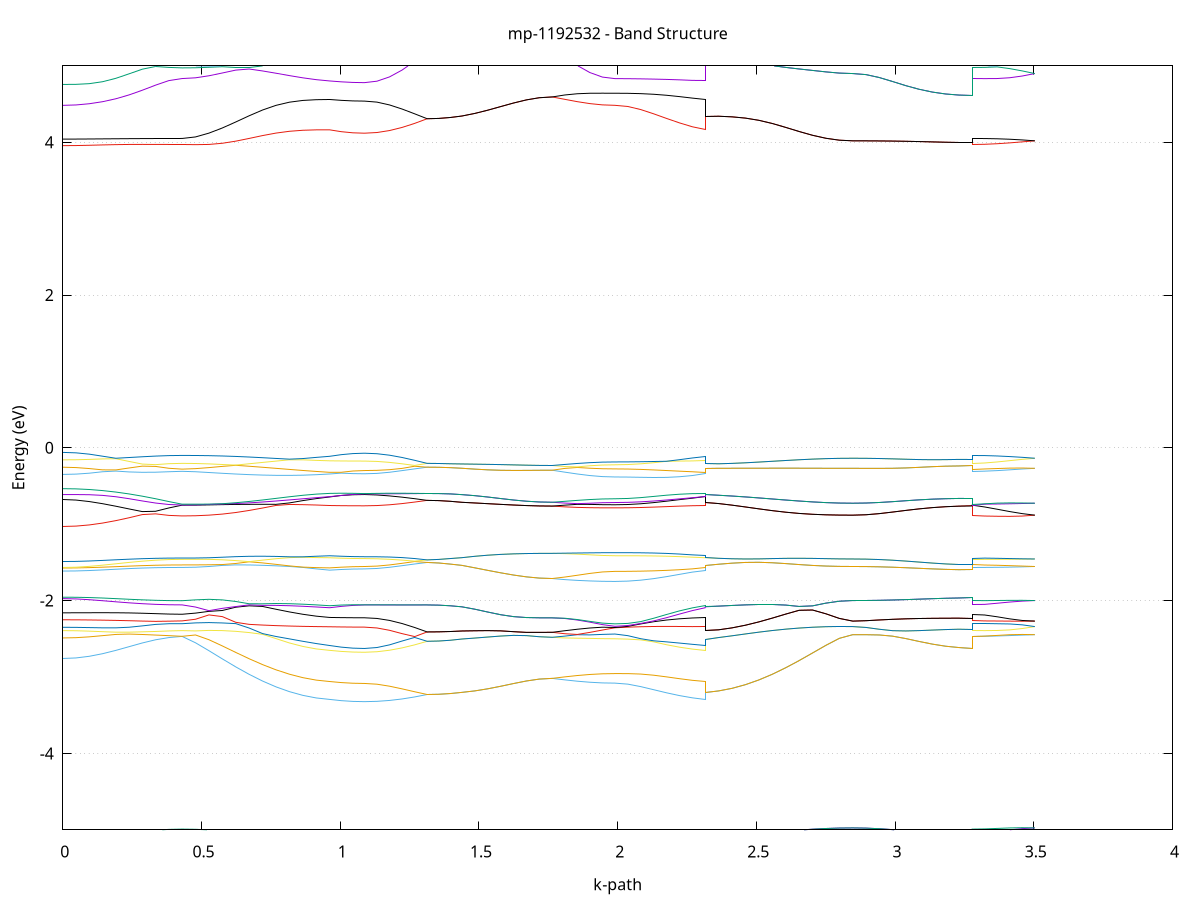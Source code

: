 set title 'mp-1192532 - Band Structure'
set xlabel 'k-path'
set ylabel 'Energy (eV)'
set grid y
set yrange [-5:5]
set terminal png size 800,600
set output 'mp-1192532_bands_gnuplot.png'
plot '-' using 1:2 with lines notitle, '-' using 1:2 with lines notitle, '-' using 1:2 with lines notitle, '-' using 1:2 with lines notitle, '-' using 1:2 with lines notitle, '-' using 1:2 with lines notitle, '-' using 1:2 with lines notitle, '-' using 1:2 with lines notitle, '-' using 1:2 with lines notitle, '-' using 1:2 with lines notitle, '-' using 1:2 with lines notitle, '-' using 1:2 with lines notitle, '-' using 1:2 with lines notitle, '-' using 1:2 with lines notitle, '-' using 1:2 with lines notitle, '-' using 1:2 with lines notitle, '-' using 1:2 with lines notitle, '-' using 1:2 with lines notitle, '-' using 1:2 with lines notitle, '-' using 1:2 with lines notitle, '-' using 1:2 with lines notitle, '-' using 1:2 with lines notitle, '-' using 1:2 with lines notitle, '-' using 1:2 with lines notitle, '-' using 1:2 with lines notitle, '-' using 1:2 with lines notitle, '-' using 1:2 with lines notitle, '-' using 1:2 with lines notitle, '-' using 1:2 with lines notitle, '-' using 1:2 with lines notitle, '-' using 1:2 with lines notitle, '-' using 1:2 with lines notitle, '-' using 1:2 with lines notitle, '-' using 1:2 with lines notitle, '-' using 1:2 with lines notitle, '-' using 1:2 with lines notitle, '-' using 1:2 with lines notitle, '-' using 1:2 with lines notitle, '-' using 1:2 with lines notitle, '-' using 1:2 with lines notitle, '-' using 1:2 with lines notitle, '-' using 1:2 with lines notitle, '-' using 1:2 with lines notitle, '-' using 1:2 with lines notitle, '-' using 1:2 with lines notitle, '-' using 1:2 with lines notitle, '-' using 1:2 with lines notitle, '-' using 1:2 with lines notitle, '-' using 1:2 with lines notitle, '-' using 1:2 with lines notitle, '-' using 1:2 with lines notitle, '-' using 1:2 with lines notitle, '-' using 1:2 with lines notitle, '-' using 1:2 with lines notitle, '-' using 1:2 with lines notitle, '-' using 1:2 with lines notitle, '-' using 1:2 with lines notitle, '-' using 1:2 with lines notitle, '-' using 1:2 with lines notitle, '-' using 1:2 with lines notitle, '-' using 1:2 with lines notitle, '-' using 1:2 with lines notitle, '-' using 1:2 with lines notitle, '-' using 1:2 with lines notitle, '-' using 1:2 with lines notitle, '-' using 1:2 with lines notitle, '-' using 1:2 with lines notitle, '-' using 1:2 with lines notitle, '-' using 1:2 with lines notitle, '-' using 1:2 with lines notitle, '-' using 1:2 with lines notitle, '-' using 1:2 with lines notitle, '-' using 1:2 with lines notitle, '-' using 1:2 with lines notitle, '-' using 1:2 with lines notitle, '-' using 1:2 with lines notitle, '-' using 1:2 with lines notitle, '-' using 1:2 with lines notitle, '-' using 1:2 with lines notitle, '-' using 1:2 with lines notitle
0.000000 -8.372643
0.047782 -8.370843
0.095563 -8.365543
0.143345 -8.357243
0.191126 -8.346543
0.238908 -8.334243
0.286689 -8.321643
0.334471 -8.310043
0.382252 -8.301243
0.430034 -8.297843
0.430034 -8.297843
0.478392 -8.295543
0.526750 -8.288743
0.575107 -8.277943
0.623465 -8.263643
0.671823 -8.246743
0.720181 -8.228443
0.768539 -8.209843
0.816896 -8.192543
0.865254 -8.177943
0.913612 -8.167443
0.961970 -8.161943
0.961970 -8.161943
1.003729 -8.164443
1.045488 -8.166043
1.087248 -8.166643
1.087248 -8.166643
1.132491 -8.165343
1.177735 -8.161543
1.222978 -8.155543
1.268222 -8.147843
1.313466 -8.139143
1.313466 -8.139143
1.355225 -8.138943
1.396984 -8.138743
1.438744 -8.138543
1.438744 -8.138543
1.485220 -8.135743
1.531697 -8.133443
1.578174 -8.131743
1.624650 -8.130343
1.671127 -8.129543
1.717603 -8.129043
1.764080 -8.128843
1.764080 -8.128843
1.809324 -8.130843
1.854567 -8.132743
1.899811 -8.134243
1.945055 -8.135243
1.990298 -8.135543
1.990298 -8.135543
2.036775 -8.136743
2.083252 -8.139543
2.129728 -8.143343
2.176205 -8.147543
2.222682 -8.152043
2.269158 -8.156943
2.315635 -8.161943
2.315635 -8.138543
2.363993 -8.145843
2.412350 -8.158143
2.460708 -8.174243
2.509066 -8.192743
2.557424 -8.212243
2.605782 -8.231343
2.654139 -8.248743
2.702497 -8.263343
2.750855 -8.274443
2.799213 -8.281343
2.847570 -8.283643
2.847570 -8.283643
2.895352 -8.285143
2.943134 -8.289643
2.990915 -8.296343
3.038697 -8.304443
3.086478 -8.312843
3.134260 -8.320543
3.182041 -8.326743
3.229823 -8.330643
3.277605 -8.332043
3.277605 -8.297843
3.322848 -8.297143
3.368092 -8.295043
3.413335 -8.291943
3.458579 -8.288043
3.503823 -8.283643
e
0.000000 -8.286543
0.047782 -8.285743
0.095563 -8.283443
0.143345 -8.279943
0.191126 -8.276043
0.238908 -8.272343
0.286689 -8.269743
0.334471 -8.268643
0.382252 -8.269043
0.430034 -8.269543
0.430034 -8.269543
0.478392 -8.267143
0.526750 -8.260143
0.575107 -8.248943
0.623465 -8.233843
0.671823 -8.215943
0.720181 -8.195943
0.768539 -8.175343
0.816896 -8.155343
0.865254 -8.137443
0.913612 -8.123243
0.961970 -8.113843
0.961970 -8.113843
1.003729 -8.111243
1.045488 -8.109943
1.087248 -8.109443
1.087248 -8.109443
1.132491 -8.110943
1.177735 -8.115343
1.222978 -8.121943
1.268222 -8.130243
1.313466 -8.139143
1.313466 -8.139143
1.355225 -8.138943
1.396984 -8.138743
1.438744 -8.138543
1.438744 -8.138543
1.485220 -8.135743
1.531697 -8.133443
1.578174 -8.131743
1.624650 -8.130343
1.671127 -8.129543
1.717603 -8.129043
1.764080 -8.128843
1.764080 -8.128843
1.809324 -8.126843
1.854567 -8.125043
1.899811 -8.123743
1.945055 -8.122843
1.990298 -8.122543
1.990298 -8.122543
2.036775 -8.121643
2.083252 -8.119643
2.129728 -8.117443
2.176205 -8.115643
2.222682 -8.114243
2.269158 -8.113643
2.315635 -8.113843
2.315635 -8.138543
2.363993 -8.145843
2.412350 -8.158143
2.460708 -8.174243
2.509066 -8.192743
2.557424 -8.212243
2.605782 -8.231343
2.654139 -8.248743
2.702497 -8.263343
2.750855 -8.274443
2.799213 -8.281343
2.847570 -8.283643
2.847570 -8.283643
2.895352 -8.285143
2.943134 -8.289643
2.990915 -8.296343
3.038697 -8.304443
3.086478 -8.312843
3.134260 -8.320543
3.182041 -8.326743
3.229823 -8.330643
3.277605 -8.332043
3.277605 -8.269543
3.322848 -8.270243
3.368092 -8.272243
3.413335 -8.275343
3.458579 -8.279243
3.503823 -8.283643
e
0.000000 -7.064743
0.047782 -7.062843
0.095563 -7.057143
0.143345 -7.048043
0.191126 -7.035943
0.238908 -7.021243
0.286689 -7.005043
0.334471 -6.988343
0.382252 -6.978843
0.430034 -6.981943
0.430034 -6.981943
0.478392 -6.981543
0.526750 -6.980343
0.575107 -6.978543
0.623465 -6.976243
0.671823 -6.973743
0.720181 -6.971243
0.768539 -6.968643
0.816896 -6.965943
0.865254 -6.962843
0.913612 -6.958843
0.961970 -6.953743
0.961970 -6.953743
1.003729 -6.945443
1.045488 -6.939743
1.087248 -6.937643
1.087248 -6.937643
1.132491 -6.936943
1.177735 -6.934743
1.222978 -6.931343
1.268222 -6.927043
1.313466 -6.922243
1.313466 -6.922243
1.355225 -6.925143
1.396984 -6.933343
1.438744 -6.945143
1.438744 -6.945143
1.485220 -6.955343
1.531697 -6.965043
1.578174 -6.973843
1.624650 -6.981243
1.671127 -6.986743
1.717603 -6.990143
1.764080 -6.991343
1.764080 -6.991343
1.809324 -6.990243
1.854567 -6.987243
1.899811 -6.983243
1.945055 -6.979843
1.990298 -6.978543
1.990298 -6.978543
2.036775 -6.979543
2.083252 -6.979243
2.129728 -6.977043
2.176205 -6.973043
2.222682 -6.967543
2.269158 -6.961043
2.315635 -6.953743
2.315635 -6.945143
2.363993 -6.953743
2.412350 -6.961843
2.460708 -6.969743
2.509066 -6.977843
2.557424 -6.986143
2.605782 -6.994343
2.654139 -7.002243
2.702497 -7.009143
2.750855 -7.014543
2.799213 -7.017943
2.847570 -7.019143
2.847570 -7.019143
2.895352 -7.015843
2.943134 -7.006743
2.990915 -6.993943
3.038697 -6.980543
3.086478 -6.969943
3.134260 -6.963543
3.182041 -6.960543
3.229823 -6.959343
3.277605 -6.959143
3.277605 -6.981943
3.322848 -6.993543
3.368092 -7.007043
3.413335 -7.016343
3.458579 -7.020443
3.503823 -7.019143
e
0.000000 -6.852743
0.047782 -6.857143
0.095563 -6.869543
0.143345 -6.888143
0.191126 -6.910243
0.238908 -6.932943
0.286689 -6.953343
0.334471 -6.969143
0.382252 -6.973643
0.430034 -6.968743
0.430034 -6.968743
0.478392 -6.968143
0.526750 -6.966443
0.575107 -6.963743
0.623465 -6.960143
0.671823 -6.956043
0.720181 -6.951543
0.768539 -6.946743
0.816896 -6.941643
0.865254 -6.936143
0.913612 -6.929943
0.961970 -6.923043
0.961970 -6.923043
1.003729 -6.912643
1.045488 -6.905843
1.087248 -6.903443
1.087248 -6.903443
1.132491 -6.905143
1.177735 -6.908443
1.222978 -6.912543
1.268222 -6.917243
1.313466 -6.922243
1.313466 -6.922243
1.355225 -6.925143
1.396984 -6.933343
1.438744 -6.945143
1.438744 -6.945143
1.485220 -6.955343
1.531697 -6.965043
1.578174 -6.973843
1.624650 -6.981243
1.671127 -6.986743
1.717603 -6.990143
1.764080 -6.991343
1.764080 -6.991343
1.809324 -6.990043
1.854567 -6.986543
1.899811 -6.982043
1.945055 -6.978043
1.990298 -6.976443
1.990298 -6.976443
2.036775 -6.973443
2.083252 -6.967943
2.129728 -6.960743
2.176205 -6.952143
2.222682 -6.942643
2.269158 -6.932843
2.315635 -6.923043
2.315635 -6.945143
2.363993 -6.953743
2.412350 -6.961843
2.460708 -6.969743
2.509066 -6.977843
2.557424 -6.986143
2.605782 -6.994343
2.654139 -7.002243
2.702497 -7.009143
2.750855 -7.014543
2.799213 -7.017943
2.847570 -7.019143
2.847570 -7.019143
2.895352 -7.015843
2.943134 -7.006743
2.990915 -6.993943
3.038697 -6.980543
3.086478 -6.969943
3.134260 -6.963543
3.182041 -6.960543
3.229823 -6.959343
3.277605 -6.959143
3.277605 -6.968743
3.322848 -6.975143
3.368092 -6.988343
3.413335 -7.001843
3.458579 -7.012643
3.503823 -7.019143
e
0.000000 -6.848043
0.047782 -6.849143
0.095563 -6.852343
0.143345 -6.863143
0.191126 -6.884943
0.238908 -6.908743
0.286689 -6.931543
0.334471 -6.950843
0.382252 -6.963943
0.430034 -6.966743
0.430034 -6.966743
0.478392 -6.965143
0.526750 -6.960443
0.575107 -6.953043
0.623465 -6.943543
0.671823 -6.932543
0.720181 -6.921043
0.768539 -6.909943
0.816896 -6.900143
0.865254 -6.892643
0.913612 -6.887943
0.961970 -6.886843
0.961970 -6.886843
1.003729 -6.890643
1.045488 -6.892943
1.087248 -6.893643
1.087248 -6.893643
1.132491 -6.889743
1.177735 -6.880143
1.222978 -6.866143
1.268222 -6.849143
1.313466 -6.830543
1.313466 -6.830543
1.355225 -6.830243
1.396984 -6.829643
1.438744 -6.829343
1.438744 -6.829343
1.485220 -6.828443
1.531697 -6.828143
1.578174 -6.828343
1.624650 -6.828843
1.671127 -6.829343
1.717603 -6.829743
1.764080 -6.829843
1.764080 -6.829843
1.809324 -6.832643
1.854567 -6.837843
1.899811 -6.844043
1.945055 -6.849143
1.990298 -6.851143
1.990298 -6.851143
2.036775 -6.854943
2.083252 -6.860843
2.129728 -6.866543
2.176205 -6.871943
2.222682 -6.877043
2.269158 -6.881943
2.315635 -6.886843
2.315635 -6.829343
2.363993 -6.832543
2.412350 -6.838343
2.460708 -6.845943
2.509066 -6.854543
2.557424 -6.863443
2.605782 -6.871943
2.654139 -6.879443
2.702497 -6.885543
2.750855 -6.890143
2.799213 -6.893043
2.847570 -6.893943
2.847570 -6.893943
2.895352 -6.893843
2.943134 -6.893143
2.990915 -6.890943
3.038697 -6.885743
3.086478 -6.876443
3.134260 -6.863943
3.182041 -6.851343
3.229823 -6.842243
3.277605 -6.838943
3.277605 -6.966743
3.322848 -6.953243
3.368092 -6.934243
3.413335 -6.916643
3.458579 -6.902643
3.503823 -6.893943
e
0.000000 -6.830243
0.047782 -6.834143
0.095563 -6.845443
0.143345 -6.857743
0.191126 -6.865343
0.238908 -6.875143
0.286689 -6.886843
0.334471 -6.899843
0.382252 -6.912143
0.430034 -6.918243
0.430034 -6.918243
0.478392 -6.916443
0.526750 -6.911243
0.575107 -6.902743
0.623465 -6.891343
0.671823 -6.877443
0.720181 -6.861743
0.768539 -6.845043
0.816896 -6.828243
0.865254 -6.812343
0.913612 -6.798443
0.961970 -6.787243
0.961970 -6.787243
1.003729 -6.778543
1.045488 -6.773143
1.087248 -6.771343
1.087248 -6.771343
1.132491 -6.774143
1.177735 -6.782543
1.222978 -6.795543
1.268222 -6.812143
1.313466 -6.830543
1.313466 -6.830543
1.355225 -6.830243
1.396984 -6.829643
1.438744 -6.829343
1.438744 -6.829343
1.485220 -6.828443
1.531697 -6.828143
1.578174 -6.828343
1.624650 -6.828843
1.671127 -6.829343
1.717603 -6.829643
1.764080 -6.829843
1.764080 -6.829843
1.809324 -6.829843
1.854567 -6.832343
1.899811 -6.836143
1.945055 -6.839443
1.990298 -6.840843
1.990298 -6.840843
2.036775 -6.836443
2.083252 -6.828543
2.129728 -6.819943
2.176205 -6.811043
2.222682 -6.802343
2.269158 -6.794243
2.315635 -6.787243
2.315635 -6.829343
2.363993 -6.832543
2.412350 -6.838343
2.460708 -6.845943
2.509066 -6.854543
2.557424 -6.863443
2.605782 -6.871943
2.654139 -6.879443
2.702497 -6.885543
2.750855 -6.890143
2.799213 -6.893043
2.847570 -6.893943
2.847570 -6.893943
2.895352 -6.893843
2.943134 -6.893143
2.990915 -6.890943
3.038697 -6.885743
3.086478 -6.876443
3.134260 -6.863943
3.182041 -6.851343
3.229823 -6.842243
3.277605 -6.838943
3.277605 -6.918243
3.322848 -6.912843
3.368092 -6.902843
3.413335 -6.894643
3.458579 -6.891343
3.503823 -6.893943
e
0.000000 -5.171143
0.047782 -5.172643
0.095563 -5.173843
0.143345 -5.172043
0.191126 -5.167543
0.238908 -5.165743
0.286689 -5.180143
0.334471 -5.191043
0.382252 -5.197843
0.430034 -5.200143
0.430034 -5.200143
0.478392 -5.199043
0.526750 -5.196043
0.575107 -5.191243
0.623465 -5.184943
0.671823 -5.177643
0.720181 -5.188743
0.768539 -5.201143
0.816896 -5.213043
0.865254 -5.223643
0.913612 -5.232043
0.961970 -5.237743
0.961970 -5.237743
1.003729 -5.244243
1.045488 -5.247143
1.087248 -5.247543
1.087248 -5.247543
1.132491 -5.247043
1.177735 -5.245843
1.222978 -5.243743
1.268222 -5.241143
1.313466 -5.238143
1.313466 -5.238143
1.355225 -5.236243
1.396984 -5.231143
1.438744 -5.223943
1.438744 -5.223943
1.485220 -5.216743
1.531697 -5.208943
1.578174 -5.201443
1.624650 -5.194943
1.671127 -5.189943
1.717603 -5.186743
1.764080 -5.185643
1.764080 -5.185643
1.809324 -5.191643
1.854567 -5.193743
1.899811 -5.193243
1.945055 -5.191843
1.990298 -5.191143
1.990298 -5.191143
2.036775 -5.192643
2.083252 -5.196843
2.129728 -5.203343
2.176205 -5.211543
2.222682 -5.220643
2.269158 -5.229743
2.315635 -5.237743
2.315635 -5.223943
2.363993 -5.219543
2.412350 -5.215443
2.460708 -5.212443
2.509066 -5.211043
2.557424 -5.211243
2.605782 -5.212643
2.654139 -5.214743
2.702497 -5.217043
2.750855 -5.219143
2.799213 -5.220443
2.847570 -5.220943
2.847570 -5.220943
2.895352 -5.219043
2.943134 -5.213543
2.990915 -5.205143
3.038697 -5.194743
3.086478 -5.183843
3.134260 -5.173743
3.182041 -5.165743
3.229823 -5.160543
3.277605 -5.158843
3.277605 -5.200143
3.322848 -5.203243
3.368092 -5.210843
3.413335 -5.218743
3.458579 -5.223043
3.503823 -5.220943
e
0.000000 -5.139243
0.047782 -5.132043
0.095563 -5.114643
0.143345 -5.130243
0.191126 -5.148743
0.238908 -5.161343
0.286689 -5.154943
0.334471 -5.149543
0.382252 -5.145843
0.430034 -5.144543
0.430034 -5.144543
0.478392 -5.145943
0.526750 -5.150143
0.575107 -5.156943
0.623465 -5.165943
0.671823 -5.176743
0.720181 -5.169743
0.768539 -5.161943
0.816896 -5.154543
0.865254 -5.148043
0.913612 -5.169643
0.961970 -5.189543
0.961970 -5.189543
1.003729 -5.208843
1.045488 -5.222743
1.087248 -5.228243
1.087248 -5.228243
1.132491 -5.228743
1.177735 -5.230143
1.222978 -5.232343
1.268222 -5.235043
1.313466 -5.238143
1.313466 -5.238143
1.355225 -5.236243
1.396984 -5.231143
1.438744 -5.223943
1.438744 -5.223943
1.485220 -5.216743
1.531697 -5.208943
1.578174 -5.201443
1.624650 -5.194943
1.671127 -5.189843
1.717603 -5.186743
1.764080 -5.185643
1.764080 -5.185643
1.809324 -5.175343
1.854567 -5.161243
1.899811 -5.144143
1.945055 -5.126043
1.990298 -5.113843
1.990298 -5.113843
2.036775 -5.116043
2.083252 -5.122443
2.129728 -5.132443
2.176205 -5.145243
2.222682 -5.159843
2.269158 -5.175043
2.315635 -5.189543
2.315635 -5.223943
2.363993 -5.219543
2.412350 -5.215443
2.460708 -5.212443
2.509066 -5.211043
2.557424 -5.211243
2.605782 -5.212643
2.654139 -5.214743
2.702497 -5.217043
2.750855 -5.219143
2.799213 -5.220443
2.847570 -5.220943
2.847570 -5.220943
2.895352 -5.219043
2.943134 -5.213543
2.990915 -5.205143
3.038697 -5.194743
3.086478 -5.183843
3.134260 -5.173743
3.182041 -5.165743
3.229823 -5.160543
3.277605 -5.158843
3.277605 -5.144543
3.322848 -5.154143
3.368092 -5.174443
3.413335 -5.195243
3.458579 -5.211543
3.503823 -5.220943
e
0.000000 -5.085543
0.047782 -5.094943
0.095563 -5.111743
0.143345 -5.092143
0.191126 -5.067543
0.238908 -5.043443
0.286689 -5.044343
0.334471 -5.046143
0.382252 -5.047643
0.430034 -5.048243
0.430034 -5.048243
0.478392 -5.048243
0.526750 -5.048443
0.575107 -5.048843
0.623465 -5.049543
0.671823 -5.050543
0.720181 -5.072543
0.768539 -5.097143
0.816896 -5.122343
0.865254 -5.146943
0.913612 -5.142443
0.961970 -5.138043
0.961970 -5.138043
1.003729 -5.139643
1.045488 -5.140543
1.087248 -5.140843
1.087248 -5.140843
1.132491 -5.138843
1.177735 -5.132943
1.222978 -5.123943
1.268222 -5.112643
1.313466 -5.100243
1.313466 -5.100243
1.355225 -5.099043
1.396984 -5.095443
1.438744 -5.089143
1.438744 -5.089143
1.485220 -5.082143
1.531697 -5.073843
1.578174 -5.065243
1.624650 -5.057243
1.671127 -5.050643
1.717603 -5.046443
1.764080 -5.044943
1.764080 -5.044943
1.809324 -5.049143
1.854567 -5.057243
1.899811 -5.069143
1.945055 -5.083743
1.990298 -5.094543
1.990298 -5.094543
2.036775 -5.096343
2.083252 -5.101143
2.129728 -5.108043
2.176205 -5.116243
2.222682 -5.124543
2.269158 -5.132043
2.315635 -5.138043
2.315635 -5.089143
2.363993 -5.083243
2.412350 -5.074543
2.460708 -5.062943
2.509066 -5.049143
2.557424 -5.034043
2.605782 -5.018743
2.654139 -5.004543
2.702497 -4.992443
2.750855 -4.983243
2.799213 -4.977543
2.847570 -4.975643
2.847570 -4.975643
2.895352 -4.978343
2.943134 -4.986043
2.990915 -4.998143
3.038697 -5.013243
3.086478 -5.029543
3.134260 -5.045043
3.182041 -5.057843
3.229823 -5.066243
3.277605 -5.069043
3.277605 -5.048243
3.322848 -5.039043
3.368092 -5.019743
3.413335 -5.000143
3.458579 -4.984843
3.503823 -4.975643
e
0.000000 -5.066743
0.047782 -5.060243
0.095563 -5.051843
0.143345 -5.046143
0.191126 -5.043443
0.238908 -5.043143
0.286689 -5.022043
0.334471 -5.005443
0.382252 -4.994843
0.430034 -4.991243
0.430034 -4.991243
0.478392 -4.993743
0.526750 -5.001143
0.575107 -5.013243
0.623465 -5.029643
0.671823 -5.049743
0.720181 -5.051843
0.768539 -5.053443
0.816896 -5.055043
0.865254 -5.056643
0.913612 -5.057943
0.961970 -5.058743
0.961970 -5.058743
1.003729 -5.059543
1.045488 -5.060143
1.087248 -5.060243
1.087248 -5.060243
1.132491 -5.062243
1.177735 -5.067843
1.222978 -5.076643
1.268222 -5.087843
1.313466 -5.100243
1.313466 -5.100243
1.355225 -5.099043
1.396984 -5.095443
1.438744 -5.089143
1.438744 -5.089143
1.485220 -5.082143
1.531697 -5.073843
1.578174 -5.065243
1.624650 -5.057243
1.671127 -5.050643
1.717603 -5.046443
1.764080 -5.044943
1.764080 -5.044943
1.809324 -5.044343
1.854567 -5.046443
1.899811 -5.049943
1.945055 -5.053043
1.990298 -5.054343
1.990298 -5.054343
2.036775 -5.054243
2.083252 -5.054143
2.129728 -5.054443
2.176205 -5.055143
2.222682 -5.056343
2.269158 -5.057643
2.315635 -5.058743
2.315635 -5.089143
2.363993 -5.083243
2.412350 -5.074543
2.460708 -5.062943
2.509066 -5.049143
2.557424 -5.034043
2.605782 -5.018743
2.654139 -5.004543
2.702497 -4.992443
2.750855 -4.983243
2.799213 -4.977543
2.847570 -4.975643
2.847570 -4.975643
2.895352 -4.978343
2.943134 -4.986043
2.990915 -4.998143
3.038697 -5.013243
3.086478 -5.029543
3.134260 -5.045043
3.182041 -5.057843
3.229823 -5.066243
3.277605 -5.069043
3.277605 -4.991243
3.322848 -4.988543
3.368092 -4.982243
3.413335 -4.975943
3.458579 -4.972943
3.503823 -4.975643
e
0.000000 -2.757743
0.047782 -2.750443
0.095563 -2.728943
0.143345 -2.695143
0.191126 -2.651743
0.238908 -2.603043
0.286689 -2.554443
0.334471 -2.512843
0.382252 -2.484043
0.430034 -2.468543
0.430034 -2.468543
0.478392 -2.552243
0.526750 -2.655643
0.575107 -2.763043
0.623465 -2.867743
0.671823 -2.965443
0.720181 -3.053143
0.768539 -3.129143
0.816896 -3.191743
0.865254 -3.240343
0.913612 -3.274343
0.961970 -3.293443
0.961970 -3.293443
1.003729 -3.309643
1.045488 -3.319443
1.087248 -3.322743
1.087248 -3.322743
1.132491 -3.318743
1.177735 -3.306943
1.222978 -3.287543
1.268222 -3.261243
1.313466 -3.229143
1.313466 -3.229143
1.355225 -3.226043
1.396984 -3.216643
1.438744 -3.201243
1.438744 -3.201243
1.485220 -3.181943
1.531697 -3.154643
1.578174 -3.121543
1.624650 -3.085743
1.671127 -3.052143
1.717603 -3.027343
1.764080 -3.018043
1.764080 -3.018043
1.809324 -3.037543
1.854567 -3.055043
1.899811 -3.068643
1.945055 -3.077443
1.990298 -3.080343
1.990298 -3.080343
2.036775 -3.093543
2.083252 -3.125943
2.129728 -3.166243
2.176205 -3.206843
2.222682 -3.243243
2.269158 -3.272643
2.315635 -3.293443
2.315635 -3.201243
2.363993 -3.182243
2.412350 -3.148543
2.460708 -3.100343
2.509066 -3.038543
2.557424 -2.964243
2.605782 -2.878943
2.654139 -2.785043
2.702497 -2.685543
2.750855 -2.585243
2.799213 -2.493843
2.847570 -2.445943
2.847570 -2.445943
2.895352 -2.446343
2.943134 -2.449843
2.990915 -2.465343
3.038697 -2.497043
3.086478 -2.534543
3.134260 -2.569443
3.182041 -2.596943
3.229823 -2.614443
3.277605 -2.620443
3.277605 -2.468543
3.322848 -2.466343
3.368092 -2.462943
3.413335 -2.457643
3.458579 -2.451543
3.503823 -2.445943
e
0.000000 -2.488843
0.047782 -2.485143
0.095563 -2.474343
0.143345 -2.458643
0.191126 -2.442843
0.238908 -2.437943
0.286689 -2.443543
0.334471 -2.451043
0.382252 -2.458643
0.430034 -2.467543
0.430034 -2.467543
0.478392 -2.449943
0.526750 -2.512043
0.575107 -2.593343
0.623465 -2.678443
0.671823 -2.761243
0.720181 -2.838043
0.768539 -2.906143
0.816896 -2.963443
0.865254 -3.008643
0.913612 -3.040843
0.961970 -3.059243
0.961970 -3.059243
1.003729 -3.073043
1.045488 -3.081543
1.087248 -3.084543
1.087248 -3.084543
1.132491 -3.094343
1.177735 -3.120343
1.222978 -3.155343
1.268222 -3.193043
1.313466 -3.229143
1.313466 -3.229143
1.355225 -3.226043
1.396984 -3.216643
1.438744 -3.201243
1.438744 -3.201243
1.485220 -3.181943
1.531697 -3.154643
1.578174 -3.121543
1.624650 -3.085743
1.671127 -3.052143
1.717603 -3.027343
1.764080 -3.018043
1.764080 -3.018043
1.809324 -2.998443
1.854567 -2.980843
1.899811 -2.966943
1.945055 -2.958243
1.990298 -2.955343
1.990298 -2.955343
2.036775 -2.955743
2.083252 -2.961543
2.129728 -2.976543
2.176205 -2.998343
2.222682 -3.022143
2.269158 -3.043443
2.315635 -3.059243
2.315635 -3.201243
2.363993 -3.182243
2.412350 -3.148543
2.460708 -3.100343
2.509066 -3.038543
2.557424 -2.964243
2.605782 -2.878943
2.654139 -2.785043
2.702497 -2.685543
2.750855 -2.585243
2.799213 -2.493843
2.847570 -2.445943
2.847570 -2.445943
2.895352 -2.446343
2.943134 -2.449843
2.990915 -2.465343
3.038697 -2.497043
3.086478 -2.534543
3.134260 -2.569443
3.182041 -2.596943
3.229823 -2.614443
3.277605 -2.620443
3.277605 -2.467543
3.322848 -2.464943
3.368092 -2.455743
3.413335 -2.446343
3.458579 -2.443043
3.503823 -2.445943
e
0.000000 -2.392943
0.047782 -2.394643
0.095563 -2.399743
0.143345 -2.406843
0.191126 -2.413243
0.238908 -2.413143
0.286689 -2.408743
0.334471 -2.403943
0.382252 -2.397043
0.430034 -2.392943
0.430034 -2.392943
0.478392 -2.396743
0.526750 -2.390243
0.575107 -2.392643
0.623465 -2.402143
0.671823 -2.418443
0.720181 -2.441343
0.768539 -2.497543
0.816896 -2.554443
0.865254 -2.599943
0.913612 -2.632543
0.961970 -2.651243
0.961970 -2.651243
1.003729 -2.665043
1.045488 -2.673443
1.087248 -2.676243
1.087248 -2.676243
1.132491 -2.669343
1.177735 -2.649743
1.222978 -2.619143
1.268222 -2.579343
1.313466 -2.532643
1.313466 -2.532643
1.355225 -2.529143
1.396984 -2.519043
1.438744 -2.502843
1.438744 -2.502843
1.485220 -2.490343
1.531697 -2.476943
1.578174 -2.464043
1.624650 -2.455143
1.671127 -2.458443
1.717603 -2.472843
1.764080 -2.480243
1.764080 -2.480243
1.809324 -2.488743
1.854567 -2.492143
1.899811 -2.494543
1.945055 -2.498043
1.990298 -2.499743
1.990298 -2.499743
2.036775 -2.504243
2.083252 -2.514143
2.129728 -2.539743
2.176205 -2.577543
2.222682 -2.609543
2.269158 -2.634443
2.315635 -2.651243
2.315635 -2.502843
2.363993 -2.483543
2.412350 -2.460743
2.460708 -2.436443
2.509066 -2.412943
2.557424 -2.391743
2.605782 -2.373743
2.654139 -2.359343
2.702497 -2.348643
2.750855 -2.341543
2.799213 -2.338743
2.847570 -2.340243
2.847570 -2.340243
2.895352 -2.351443
2.943134 -2.375043
2.990915 -2.393543
3.038697 -2.397243
3.086478 -2.392843
3.134260 -2.385843
3.182041 -2.379143
3.229823 -2.374443
3.277605 -2.372743
3.277605 -2.392943
3.322848 -2.392843
3.368092 -2.391043
3.413335 -2.383443
3.458579 -2.365443
3.503823 -2.340243
e
0.000000 -2.349243
0.047782 -2.350343
0.095563 -2.353243
0.143345 -2.356343
0.191126 -2.356543
0.238908 -2.348643
0.286689 -2.330943
0.334471 -2.311643
0.382252 -2.302643
0.430034 -2.302343
0.430034 -2.302343
0.478392 -2.291643
0.526750 -2.287643
0.575107 -2.292543
0.623465 -2.301243
0.671823 -2.359243
0.720181 -2.431643
0.768539 -2.469643
0.816896 -2.500943
0.865254 -2.532643
0.913612 -2.562243
0.961970 -2.587843
0.961970 -2.587843
1.003729 -2.609043
1.045488 -2.622243
1.087248 -2.626643
1.087248 -2.626643
1.132491 -2.614143
1.177735 -2.579343
1.222978 -2.529243
1.268222 -2.482143
1.313466 -2.532643
1.313466 -2.532643
1.355225 -2.529143
1.396984 -2.519043
1.438744 -2.502843
1.438744 -2.502843
1.485220 -2.490343
1.531697 -2.476943
1.578174 -2.464043
1.624650 -2.455143
1.671127 -2.458443
1.717603 -2.472843
1.764080 -2.480243
1.764080 -2.480243
1.809324 -2.464843
1.854567 -2.446443
1.899811 -2.448943
1.945055 -2.442343
1.990298 -2.437643
1.990298 -2.437643
2.036775 -2.458943
2.083252 -2.498643
2.129728 -2.526143
2.176205 -2.540043
2.222682 -2.555743
2.269158 -2.572143
2.315635 -2.587843
2.315635 -2.502843
2.363993 -2.483543
2.412350 -2.460743
2.460708 -2.436443
2.509066 -2.412943
2.557424 -2.391743
2.605782 -2.373743
2.654139 -2.359343
2.702497 -2.348643
2.750855 -2.341543
2.799213 -2.338743
2.847570 -2.340243
2.847570 -2.340243
2.895352 -2.351443
2.943134 -2.375043
2.990915 -2.393543
3.038697 -2.397243
3.086478 -2.392843
3.134260 -2.385843
3.182041 -2.379143
3.229823 -2.374443
3.277605 -2.372743
3.277605 -2.302343
3.322848 -2.302343
3.368092 -2.302643
3.413335 -2.305743
3.458579 -2.317343
3.503823 -2.340243
e
0.000000 -2.250943
0.047782 -2.251543
0.095563 -2.253343
0.143345 -2.255843
0.191126 -2.259143
0.238908 -2.263143
0.286689 -2.267943
0.334471 -2.271643
0.382252 -2.269243
0.430034 -2.265543
0.430034 -2.265543
0.478392 -2.243943
0.526750 -2.187243
0.575107 -2.209543
0.623465 -2.283943
0.671823 -2.311043
0.720181 -2.320043
0.768539 -2.327443
0.816896 -2.332943
0.865254 -2.337143
0.913612 -2.340143
0.961970 -2.342443
0.961970 -2.342443
1.003729 -2.344843
1.045488 -2.346543
1.087248 -2.347143
1.087248 -2.347143
1.132491 -2.358243
1.177735 -2.388743
1.222978 -2.432243
1.268222 -2.470943
1.313466 -2.410243
1.313466 -2.410243
1.355225 -2.408843
1.396984 -2.404643
1.438744 -2.397843
1.438744 -2.397843
1.485220 -2.394843
1.531697 -2.392943
1.578174 -2.396143
1.624650 -2.406743
1.671127 -2.415843
1.717603 -2.415943
1.764080 -2.414943
1.764080 -2.414943
1.809324 -2.433543
1.854567 -2.443143
1.899811 -2.416043
1.945055 -2.385243
1.990298 -2.355743
1.990298 -2.355743
2.036775 -2.347543
2.083252 -2.342043
2.129728 -2.338743
2.176205 -2.337843
2.222682 -2.338643
2.269158 -2.340343
2.315635 -2.342443
2.315635 -2.397843
2.363993 -2.382243
2.412350 -2.356843
2.460708 -2.322043
2.509066 -2.278743
2.557424 -2.229243
2.605782 -2.176643
2.654139 -2.126943
2.702497 -2.123143
2.750855 -2.172843
2.799213 -2.233243
2.847570 -2.268443
2.847570 -2.268443
2.895352 -2.263143
2.943134 -2.253343
2.990915 -2.244843
3.038697 -2.238543
3.086478 -2.234343
3.134260 -2.231843
3.182041 -2.230543
3.229823 -2.230043
3.277605 -2.229943
3.277605 -2.265543
3.322848 -2.265943
3.368092 -2.267143
3.413335 -2.268643
3.458579 -2.269743
3.503823 -2.268443
e
0.000000 -2.159843
0.047782 -2.159543
0.095563 -2.158843
0.143345 -2.158443
0.191126 -2.159043
0.238908 -2.161243
0.286689 -2.165243
0.334471 -2.170643
0.382252 -2.176143
0.430034 -2.178743
0.430034 -2.178743
0.478392 -2.163743
0.526750 -2.140843
0.575107 -2.129343
0.623465 -2.086543
0.671823 -2.068243
0.720181 -2.076543
0.768539 -2.113243
0.816896 -2.148243
0.865254 -2.178943
0.913612 -2.203543
0.961970 -2.220543
0.961970 -2.220543
1.003729 -2.222743
1.045488 -2.224243
1.087248 -2.224743
1.087248 -2.224743
1.132491 -2.233543
1.177735 -2.259343
1.222978 -2.300043
1.268222 -2.351843
1.313466 -2.410243
1.313466 -2.410243
1.355225 -2.408843
1.396984 -2.404643
1.438744 -2.397843
1.438744 -2.397843
1.485220 -2.394843
1.531697 -2.392943
1.578174 -2.396143
1.624650 -2.406743
1.671127 -2.415843
1.717603 -2.415943
1.764080 -2.414943
1.764080 -2.414943
1.809324 -2.394443
1.854567 -2.374843
1.899811 -2.358643
1.945055 -2.348243
1.990298 -2.352143
1.990298 -2.352143
2.036775 -2.337143
2.083252 -2.305343
2.129728 -2.276643
2.176205 -2.254243
2.222682 -2.238243
2.269158 -2.227543
2.315635 -2.220543
2.315635 -2.397843
2.363993 -2.382243
2.412350 -2.356843
2.460708 -2.322043
2.509066 -2.278743
2.557424 -2.229243
2.605782 -2.176643
2.654139 -2.126943
2.702497 -2.123143
2.750855 -2.172843
2.799213 -2.233243
2.847570 -2.268443
2.847570 -2.268443
2.895352 -2.263143
2.943134 -2.253343
2.990915 -2.244843
3.038697 -2.238543
3.086478 -2.234343
3.134260 -2.231843
3.182041 -2.230543
3.229823 -2.230043
3.277605 -2.229943
3.277605 -2.178743
3.322848 -2.188443
3.368092 -2.211743
3.413335 -2.239043
3.458579 -2.259943
3.503823 -2.268443
e
0.000000 -1.974043
0.047782 -1.977943
0.095563 -1.988143
0.143345 -2.001443
0.191126 -2.015643
0.238908 -2.029043
0.286689 -2.040443
0.334471 -2.049043
0.382252 -2.054243
0.430034 -2.056043
0.430034 -2.056043
0.478392 -2.084243
0.526750 -2.131843
0.575107 -2.101343
0.623465 -2.078043
0.671823 -2.055643
0.720181 -2.062443
0.768539 -2.062643
0.816896 -2.066943
0.865254 -2.074243
0.913612 -2.083343
0.961970 -2.093343
0.961970 -2.093343
1.003729 -2.075543
1.045488 -2.063043
1.087248 -2.056443
1.087248 -2.056443
1.132491 -2.056643
1.177735 -2.056843
1.222978 -2.056943
1.268222 -2.056843
1.313466 -2.056543
1.313466 -2.056543
1.355225 -2.059443
1.396984 -2.067743
1.438744 -2.081443
1.438744 -2.081443
1.485220 -2.112543
1.531697 -2.149543
1.578174 -2.184643
1.624650 -2.209643
1.671127 -2.221743
1.717603 -2.225243
1.764080 -2.225743
1.764080 -2.225743
1.809324 -2.234143
1.854567 -2.254043
1.899811 -2.282043
1.945055 -2.314143
1.990298 -2.336543
1.990298 -2.336543
2.036775 -2.326143
2.083252 -2.299043
2.129728 -2.265743
2.176205 -2.223643
2.222682 -2.176443
2.269158 -2.131043
2.315635 -2.093343
2.315635 -2.081443
2.363993 -2.072343
2.412350 -2.063543
2.460708 -2.055943
2.509066 -2.050843
2.557424 -2.050643
2.605782 -2.058543
2.654139 -2.076443
2.702497 -2.068843
2.750855 -2.032943
2.799213 -2.008043
2.847570 -1.999243
2.847570 -1.999243
2.895352 -1.998443
2.943134 -1.996043
2.990915 -1.992143
3.038697 -1.986943
3.086478 -1.981043
3.134260 -1.974843
3.182041 -1.969443
3.229823 -1.965643
3.277605 -1.964343
3.277605 -2.056043
3.322848 -2.049343
3.368092 -2.034343
3.413335 -2.018843
3.458579 -2.006643
3.503823 -1.999243
e
0.000000 -1.955443
0.047782 -1.956443
0.095563 -1.959943
0.143345 -1.966143
0.191126 -1.974143
0.238908 -1.982443
0.286689 -1.990043
0.334471 -1.996043
0.382252 -1.999843
0.430034 -2.001143
0.430034 -2.001143
0.478392 -1.990243
0.526750 -1.983043
0.575107 -1.990643
0.623465 -2.011343
0.671823 -2.041343
0.720181 -2.042043
0.768539 -2.038143
0.816896 -2.040543
0.865254 -2.046843
0.913612 -2.055943
0.961970 -2.066943
0.961970 -2.066943
1.003729 -2.058143
1.045488 -2.054343
1.087248 -2.055443
1.087248 -2.055443
1.132491 -2.055543
1.177735 -2.055643
1.222978 -2.055943
1.268222 -2.056243
1.313466 -2.056543
1.313466 -2.056543
1.355225 -2.059443
1.396984 -2.067743
1.438744 -2.081443
1.438744 -2.081443
1.485220 -2.112543
1.531697 -2.149543
1.578174 -2.184643
1.624650 -2.209643
1.671127 -2.221743
1.717603 -2.225243
1.764080 -2.225743
1.764080 -2.225743
1.809324 -2.230743
1.854567 -2.247743
1.899811 -2.271743
1.945055 -2.294443
1.990298 -2.304443
1.990298 -2.304443
2.036775 -2.298543
2.083252 -2.274843
2.129728 -2.231243
2.176205 -2.181743
2.222682 -2.134743
2.269158 -2.095343
2.315635 -2.066943
2.315635 -2.081443
2.363993 -2.072343
2.412350 -2.063543
2.460708 -2.055943
2.509066 -2.050843
2.557424 -2.050643
2.605782 -2.058543
2.654139 -2.076443
2.702497 -2.068843
2.750855 -2.032943
2.799213 -2.008043
2.847570 -1.999243
2.847570 -1.999243
2.895352 -1.998443
2.943134 -1.996043
2.990915 -1.992143
3.038697 -1.986943
3.086478 -1.981043
3.134260 -1.974843
3.182041 -1.969443
3.229823 -1.965643
3.277605 -1.964343
3.277605 -2.001143
3.322848 -2.000443
3.368092 -1.998543
3.413335 -1.996743
3.458579 -1.996343
3.503823 -1.999243
e
0.000000 -1.613443
0.047782 -1.611543
0.095563 -1.606343
0.143345 -1.598443
0.191126 -1.589443
0.238908 -1.580843
0.286689 -1.573843
0.334471 -1.569143
0.382252 -1.566643
0.430034 -1.565943
0.430034 -1.565943
0.478392 -1.562843
0.526750 -1.553543
0.575107 -1.539343
0.623465 -1.532243
0.671823 -1.533343
0.720181 -1.537843
0.768539 -1.544743
0.816896 -1.553143
0.865254 -1.565643
0.913612 -1.584743
0.961970 -1.601343
0.961970 -1.601343
1.003729 -1.592743
1.045488 -1.587143
1.087248 -1.585143
1.087248 -1.585143
1.132491 -1.579343
1.177735 -1.563843
1.222978 -1.542843
1.268222 -1.520743
1.313466 -1.500443
1.313466 -1.500443
1.355225 -1.507643
1.396984 -1.522243
1.438744 -1.538843
1.438744 -1.538843
1.485220 -1.571043
1.531697 -1.603943
1.578174 -1.636043
1.624650 -1.665243
1.671127 -1.689243
1.717603 -1.705243
1.764080 -1.710943
1.764080 -1.710943
1.809324 -1.725043
1.854567 -1.735243
1.899811 -1.742543
1.945055 -1.747343
1.990298 -1.749043
1.990298 -1.749043
2.036775 -1.744843
2.083252 -1.732443
2.129728 -1.712443
2.176205 -1.686243
2.222682 -1.656643
2.269158 -1.627043
2.315635 -1.601343
2.315635 -1.538843
2.363993 -1.523743
2.412350 -1.509843
2.460708 -1.500243
2.509066 -1.498443
2.557424 -1.504543
2.605782 -1.515443
2.654139 -1.528143
2.702497 -1.539543
2.750855 -1.547743
2.799213 -1.552143
2.847570 -1.553443
2.847570 -1.553443
2.895352 -1.554543
2.943134 -1.557643
2.990915 -1.562743
3.038697 -1.569543
3.086478 -1.577143
3.134260 -1.584643
3.182041 -1.591043
3.229823 -1.595343
3.277605 -1.596843
3.277605 -1.565943
3.322848 -1.565443
3.368092 -1.564043
3.413335 -1.561643
3.458579 -1.558143
3.503823 -1.553443
e
0.000000 -1.573243
0.047782 -1.571943
0.095563 -1.568143
0.143345 -1.562443
0.191126 -1.555643
0.238908 -1.548643
0.286689 -1.542243
0.334471 -1.537243
0.382252 -1.534043
0.430034 -1.533043
0.430034 -1.533043
0.478392 -1.532543
0.526750 -1.531043
0.575107 -1.528043
0.623465 -1.514143
0.671823 -1.491843
0.720181 -1.506643
0.768539 -1.525443
0.816896 -1.545443
0.865254 -1.561443
0.913612 -1.568043
0.961970 -1.571643
0.961970 -1.571643
1.003729 -1.562643
1.045488 -1.556143
1.087248 -1.553743
1.087248 -1.553743
1.132491 -1.548243
1.177735 -1.533143
1.222978 -1.511943
1.268222 -1.488643
1.313466 -1.500443
1.313466 -1.500443
1.355225 -1.507643
1.396984 -1.522243
1.438744 -1.538843
1.438744 -1.538843
1.485220 -1.571043
1.531697 -1.603943
1.578174 -1.636043
1.624650 -1.665243
1.671127 -1.689243
1.717603 -1.705243
1.764080 -1.710943
1.764080 -1.710943
1.809324 -1.691643
1.854567 -1.668243
1.899811 -1.644043
1.945055 -1.624943
1.990298 -1.617443
1.990298 -1.617443
2.036775 -1.616743
2.083252 -1.614443
2.129728 -1.610343
2.176205 -1.604143
2.222682 -1.595643
2.269158 -1.584543
2.315635 -1.571643
2.315635 -1.538843
2.363993 -1.523743
2.412350 -1.509843
2.460708 -1.500243
2.509066 -1.498443
2.557424 -1.504543
2.605782 -1.515443
2.654139 -1.528143
2.702497 -1.539543
2.750855 -1.547743
2.799213 -1.552143
2.847570 -1.553443
2.847570 -1.553443
2.895352 -1.554543
2.943134 -1.557643
2.990915 -1.562743
3.038697 -1.569543
3.086478 -1.577143
3.134260 -1.584643
3.182041 -1.591043
3.229823 -1.595343
3.277605 -1.596843
3.277605 -1.533043
3.322848 -1.534243
3.368092 -1.537443
3.413335 -1.542343
3.458579 -1.547943
3.503823 -1.553443
e
0.000000 -1.566343
0.047782 -1.562543
0.095563 -1.551843
0.143345 -1.536143
0.191126 -1.518043
0.238908 -1.499943
0.286689 -1.483743
0.334471 -1.470943
0.382252 -1.462743
0.430034 -1.459843
0.430034 -1.459843
0.478392 -1.459143
0.526750 -1.459843
0.575107 -1.465743
0.623465 -1.476043
0.671823 -1.489943
0.720181 -1.470043
0.768539 -1.451643
0.816896 -1.437443
0.865254 -1.432143
0.913612 -1.436743
0.961970 -1.439043
0.961970 -1.439043
1.003729 -1.444643
1.045488 -1.448543
1.087248 -1.449843
1.087248 -1.449843
1.132491 -1.452443
1.177735 -1.459343
1.222978 -1.469743
1.268222 -1.483443
1.313466 -1.466943
1.313466 -1.466943
1.355225 -1.460743
1.396984 -1.449343
1.438744 -1.437943
1.438744 -1.437943
1.485220 -1.419943
1.531697 -1.405643
1.578174 -1.395143
1.624650 -1.388143
1.671127 -1.383943
1.717603 -1.381843
1.764080 -1.381243
1.764080 -1.381243
1.809324 -1.385243
1.854567 -1.391743
1.899811 -1.400543
1.945055 -1.408943
1.990298 -1.412643
1.990298 -1.412643
2.036775 -1.412743
2.083252 -1.413543
2.129728 -1.415343
2.176205 -1.418843
2.222682 -1.424343
2.269158 -1.431443
2.315635 -1.439043
2.315635 -1.437943
2.363993 -1.446143
2.412350 -1.452243
2.460708 -1.455243
2.509066 -1.453943
2.557424 -1.449943
2.605782 -1.446743
2.654139 -1.445843
2.702497 -1.447443
2.750855 -1.450643
2.799213 -1.453843
2.847570 -1.455243
2.847570 -1.455243
2.895352 -1.457043
2.943134 -1.462443
2.990915 -1.471143
3.038697 -1.482543
3.086478 -1.495543
3.134260 -1.508543
3.182041 -1.519843
3.229823 -1.527443
3.277605 -1.530243
3.277605 -1.459843
3.322848 -1.459643
3.368092 -1.459043
3.413335 -1.458143
3.458579 -1.456943
3.503823 -1.455243
e
0.000000 -1.488643
0.047782 -1.486743
0.095563 -1.481443
0.143345 -1.473943
0.191126 -1.465643
0.238908 -1.457843
0.286689 -1.451243
0.334471 -1.446443
0.382252 -1.443543
0.430034 -1.442643
0.430034 -1.442643
0.478392 -1.442343
0.526750 -1.439143
0.575107 -1.432143
0.623465 -1.424743
0.671823 -1.419943
0.720181 -1.418943
0.768539 -1.421543
0.816896 -1.426543
0.865254 -1.426943
0.913612 -1.419243
0.961970 -1.412943
0.961970 -1.412943
1.003729 -1.419043
1.045488 -1.423843
1.087248 -1.425743
1.087248 -1.425743
1.132491 -1.426443
1.177735 -1.429543
1.222978 -1.436743
1.268222 -1.449243
1.313466 -1.466943
1.313466 -1.466943
1.355225 -1.460743
1.396984 -1.449343
1.438744 -1.437943
1.438744 -1.437943
1.485220 -1.419943
1.531697 -1.405643
1.578174 -1.395143
1.624650 -1.388143
1.671127 -1.383943
1.717603 -1.381843
1.764080 -1.381243
1.764080 -1.381243
1.809324 -1.378843
1.854567 -1.376843
1.899811 -1.374843
1.945055 -1.373143
1.990298 -1.372543
1.990298 -1.372543
2.036775 -1.372843
2.083252 -1.374143
2.129728 -1.377043
2.176205 -1.382243
2.222682 -1.390343
2.269158 -1.401143
2.315635 -1.412943
2.315635 -1.437943
2.363993 -1.446143
2.412350 -1.452243
2.460708 -1.455243
2.509066 -1.453943
2.557424 -1.449943
2.605782 -1.446743
2.654139 -1.445843
2.702497 -1.447443
2.750855 -1.450643
2.799213 -1.453843
2.847570 -1.455243
2.847570 -1.455243
2.895352 -1.457043
2.943134 -1.462443
2.990915 -1.471143
3.038697 -1.482543
3.086478 -1.495543
3.134260 -1.508543
3.182041 -1.519843
3.229823 -1.527443
3.277605 -1.530243
3.277605 -1.442643
3.322848 -1.443643
3.368092 -1.446243
3.413335 -1.449543
3.458579 -1.452743
3.503823 -1.455243
e
0.000000 -1.029743
0.047782 -1.024543
0.095563 -1.009343
0.143345 -0.985043
0.191126 -0.953043
0.238908 -0.915343
0.286689 -0.873843
0.334471 -0.864343
0.382252 -0.884443
0.430034 -0.891543
0.430034 -0.891543
0.478392 -0.889143
0.526750 -0.881343
0.575107 -0.867443
0.623465 -0.846843
0.671823 -0.819743
0.720181 -0.788043
0.768539 -0.754243
0.816896 -0.741243
0.865254 -0.744043
0.913612 -0.748643
0.961970 -0.755143
0.961970 -0.755143
1.003729 -0.757443
1.045488 -0.758643
1.087248 -0.759043
1.087248 -0.759043
1.132491 -0.755643
1.177735 -0.745643
1.222978 -0.730043
1.268222 -0.710043
1.313466 -0.687843
1.313466 -0.687843
1.355225 -0.691043
1.396984 -0.700143
1.438744 -0.713143
1.438744 -0.713143
1.485220 -0.721843
1.531697 -0.731043
1.578174 -0.740143
1.624650 -0.748643
1.671127 -0.755843
1.717603 -0.760843
1.764080 -0.762643
1.764080 -0.762643
1.809324 -0.772643
1.854567 -0.779743
1.899811 -0.783743
1.945055 -0.785543
1.990298 -0.785943
1.990298 -0.785943
2.036775 -0.784743
2.083252 -0.781343
2.129728 -0.776043
2.176205 -0.769643
2.222682 -0.763143
2.269158 -0.757943
2.315635 -0.755143
2.315635 -0.713143
2.363993 -0.729643
2.412350 -0.750443
2.460708 -0.774243
2.509066 -0.798843
2.557424 -0.822343
2.605782 -0.842743
2.654139 -0.858843
2.702497 -0.870043
2.750855 -0.876943
2.799213 -0.880543
2.847570 -0.881543
2.847570 -0.881543
2.895352 -0.876143
2.943134 -0.861343
2.990915 -0.840943
3.038697 -0.819243
3.086478 -0.799243
3.134260 -0.782843
3.182041 -0.770943
3.229823 -0.763643
3.277605 -0.761243
3.277605 -0.891543
3.322848 -0.892943
3.368092 -0.895943
3.413335 -0.897143
3.458579 -0.893243
3.503823 -0.881543
e
0.000000 -0.676343
0.047782 -0.683843
0.095563 -0.703443
0.143345 -0.731243
0.191126 -0.764343
0.238908 -0.799943
0.286689 -0.834743
0.334471 -0.830443
0.382252 -0.787143
0.430034 -0.750443
0.430034 -0.750443
0.478392 -0.749543
0.526750 -0.747043
0.575107 -0.743643
0.623465 -0.741043
0.671823 -0.739743
0.720181 -0.739343
0.768539 -0.739743
0.816896 -0.721143
0.865254 -0.690943
0.913612 -0.664743
0.961970 -0.642943
0.961970 -0.642943
1.003729 -0.623743
1.045488 -0.614443
1.087248 -0.611343
1.087248 -0.611343
1.132491 -0.617243
1.177735 -0.629543
1.222978 -0.645843
1.268222 -0.665743
1.313466 -0.687843
1.313466 -0.687843
1.355225 -0.691043
1.396984 -0.700143
1.438744 -0.713143
1.438744 -0.713143
1.485220 -0.721843
1.531697 -0.731043
1.578174 -0.740143
1.624650 -0.748643
1.671127 -0.755843
1.717603 -0.760843
1.764080 -0.762643
1.764080 -0.762643
1.809324 -0.750643
1.854567 -0.739843
1.899811 -0.740643
1.945055 -0.744143
1.990298 -0.745343
1.990298 -0.745343
2.036775 -0.742043
2.083252 -0.732343
2.129728 -0.717243
2.176205 -0.698543
2.222682 -0.678443
2.269158 -0.659243
2.315635 -0.642943
2.315635 -0.713143
2.363993 -0.729643
2.412350 -0.750443
2.460708 -0.774243
2.509066 -0.798843
2.557424 -0.822343
2.605782 -0.842743
2.654139 -0.858843
2.702497 -0.870043
2.750855 -0.876943
2.799213 -0.880543
2.847570 -0.881543
2.847570 -0.881543
2.895352 -0.876143
2.943134 -0.861343
2.990915 -0.840943
3.038697 -0.819243
3.086478 -0.799243
3.134260 -0.782843
3.182041 -0.770943
3.229823 -0.763643
3.277605 -0.761243
3.277605 -0.750443
3.322848 -0.774143
3.368092 -0.803843
3.413335 -0.834443
3.458579 -0.861443
3.503823 -0.881543
e
0.000000 -0.612143
0.047782 -0.611843
0.095563 -0.613743
0.143345 -0.622543
0.191126 -0.640243
0.238908 -0.665943
0.286689 -0.695443
0.334471 -0.722743
0.382252 -0.741943
0.430034 -0.748843
0.430034 -0.748843
0.478392 -0.746943
0.526750 -0.741243
0.575107 -0.734643
0.623465 -0.729343
0.671823 -0.720643
0.720181 -0.709243
0.768539 -0.696143
0.816896 -0.681943
0.865254 -0.667143
0.913612 -0.652643
0.961970 -0.638943
0.961970 -0.638943
1.003729 -0.623543
1.045488 -0.609743
1.087248 -0.602643
1.087248 -0.602643
1.132491 -0.602443
1.177735 -0.601843
1.222978 -0.600843
1.268222 -0.599543
1.313466 -0.597843
1.313466 -0.597843
1.355225 -0.598943
1.396984 -0.603243
1.438744 -0.612743
1.438744 -0.612743
1.485220 -0.626243
1.531697 -0.643943
1.578174 -0.663843
1.624650 -0.683143
1.671127 -0.698843
1.717603 -0.708943
1.764080 -0.712443
1.764080 -0.712443
1.809324 -0.723143
1.854567 -0.730443
1.899811 -0.725443
1.945055 -0.718643
1.990298 -0.716143
1.990298 -0.716143
2.036775 -0.713743
2.083252 -0.706943
2.129728 -0.696343
2.176205 -0.683043
2.222682 -0.668243
2.269158 -0.653143
2.315635 -0.638943
2.315635 -0.612743
2.363993 -0.620843
2.412350 -0.631043
2.460708 -0.642843
2.509066 -0.655943
2.557424 -0.669643
2.605782 -0.683443
2.654139 -0.696443
2.702497 -0.708043
2.750855 -0.717143
2.799213 -0.723043
2.847570 -0.725143
2.847570 -0.725143
2.895352 -0.722643
2.943134 -0.715543
2.990915 -0.704843
3.038697 -0.692543
3.086478 -0.681043
3.134260 -0.672043
3.182041 -0.666043
3.229823 -0.662643
3.277605 -0.661643
3.277605 -0.748843
3.322848 -0.737243
3.368092 -0.735343
3.413335 -0.732543
3.458579 -0.728943
3.503823 -0.725143
e
0.000000 -0.534543
0.047782 -0.537343
0.095563 -0.545643
0.143345 -0.559643
0.191126 -0.579043
0.238908 -0.603643
0.286689 -0.632943
0.334471 -0.666443
0.382252 -0.703443
0.430034 -0.737843
0.430034 -0.737843
0.478392 -0.737643
0.526750 -0.736843
0.575107 -0.731843
0.623465 -0.718643
0.671823 -0.702043
0.720181 -0.682743
0.768539 -0.661743
0.816896 -0.640643
0.865254 -0.621343
0.913612 -0.606043
0.961970 -0.596543
0.961970 -0.596543
1.003729 -0.594143
1.045488 -0.595643
1.087248 -0.598843
1.087248 -0.598843
1.132491 -0.596343
1.177735 -0.594143
1.222978 -0.594343
1.268222 -0.595943
1.313466 -0.597843
1.313466 -0.597843
1.355225 -0.598943
1.396984 -0.603243
1.438744 -0.612743
1.438744 -0.612743
1.485220 -0.626243
1.531697 -0.643943
1.578174 -0.663843
1.624650 -0.683143
1.671127 -0.698843
1.717603 -0.708943
1.764080 -0.712443
1.764080 -0.712443
1.809324 -0.700243
1.854567 -0.687943
1.899811 -0.677043
1.945055 -0.669543
1.990298 -0.666843
1.990298 -0.666843
2.036775 -0.662843
2.083252 -0.651843
2.129728 -0.636343
2.176205 -0.620243
2.222682 -0.607443
2.269158 -0.599843
2.315635 -0.596543
2.315635 -0.612743
2.363993 -0.620843
2.412350 -0.631043
2.460708 -0.642843
2.509066 -0.655943
2.557424 -0.669643
2.605782 -0.683443
2.654139 -0.696443
2.702497 -0.708043
2.750855 -0.717143
2.799213 -0.723043
2.847570 -0.725143
2.847570 -0.725143
2.895352 -0.722643
2.943134 -0.715543
2.990915 -0.704843
3.038697 -0.692543
3.086478 -0.681043
3.134260 -0.672043
3.182041 -0.666043
3.229823 -0.662643
3.277605 -0.661643
3.277605 -0.737843
3.322848 -0.732843
3.368092 -0.723843
3.413335 -0.720943
3.458579 -0.722043
3.503823 -0.725143
e
0.000000 -0.348143
0.047782 -0.344043
0.095563 -0.332043
0.143345 -0.313143
0.191126 -0.304343
0.238908 -0.315543
0.286689 -0.320443
0.334471 -0.319143
0.382252 -0.312943
0.430034 -0.307643
0.430034 -0.307643
0.478392 -0.313043
0.526750 -0.323143
0.575107 -0.333443
0.623465 -0.342843
0.671823 -0.350743
0.720181 -0.356743
0.768539 -0.360243
0.816896 -0.360843
0.865254 -0.358043
0.913612 -0.351743
0.961970 -0.342443
0.961970 -0.342443
1.003729 -0.331043
1.045488 -0.337543
1.087248 -0.339843
1.087248 -0.339843
1.132491 -0.334743
1.177735 -0.319843
1.222978 -0.298243
1.268222 -0.275643
1.313466 -0.253443
1.313466 -0.253443
1.355225 -0.254843
1.396984 -0.259543
1.438744 -0.267643
1.438744 -0.267643
1.485220 -0.278843
1.531697 -0.288143
1.578174 -0.293943
1.624650 -0.295943
1.671127 -0.295343
1.717603 -0.293843
1.764080 -0.293043
1.764080 -0.293043
1.809324 -0.318343
1.854567 -0.342543
1.899811 -0.362943
1.945055 -0.376643
1.990298 -0.381443
1.990298 -0.381443
2.036775 -0.382843
2.083252 -0.385943
2.129728 -0.388443
2.176205 -0.386943
2.222682 -0.378543
2.269158 -0.362843
2.315635 -0.342443
2.315635 -0.267643
2.363993 -0.267743
2.412350 -0.267543
2.460708 -0.267243
2.509066 -0.266943
2.557424 -0.266643
2.605782 -0.266543
2.654139 -0.266743
2.702497 -0.267143
2.750855 -0.267743
2.799213 -0.268143
2.847570 -0.268343
2.847570 -0.268343
2.895352 -0.268643
2.943134 -0.269043
2.990915 -0.267743
3.038697 -0.263243
3.086478 -0.255543
3.134260 -0.246843
3.182041 -0.240343
3.229823 -0.237243
3.277605 -0.236543
3.277605 -0.307643
3.322848 -0.305243
3.368092 -0.298243
3.413335 -0.288043
3.458579 -0.277143
3.503823 -0.268343
e
0.000000 -0.253743
0.047782 -0.258543
0.095563 -0.271443
0.143345 -0.288343
0.191126 -0.289443
0.238908 -0.263843
0.286689 -0.239643
0.334471 -0.243443
0.382252 -0.267643
0.430034 -0.279043
0.430034 -0.279043
0.478392 -0.272443
0.526750 -0.258943
0.575107 -0.242943
0.623465 -0.228843
0.671823 -0.241143
0.720181 -0.254543
0.768539 -0.268543
0.816896 -0.282643
0.865254 -0.296343
0.913612 -0.309143
0.961970 -0.320743
0.961970 -0.320743
1.003729 -0.320143
1.045488 -0.303543
1.087248 -0.297443
1.087248 -0.297443
1.132491 -0.294743
1.177735 -0.286043
1.222978 -0.269243
1.268222 -0.240843
1.313466 -0.253443
1.313466 -0.253443
1.355225 -0.254843
1.396984 -0.259543
1.438744 -0.267643
1.438744 -0.267643
1.485220 -0.278843
1.531697 -0.288143
1.578174 -0.293943
1.624650 -0.295943
1.671127 -0.295343
1.717603 -0.293843
1.764080 -0.293043
1.764080 -0.293043
1.809324 -0.269543
1.854567 -0.257043
1.899811 -0.267043
1.945055 -0.273743
1.990298 -0.276043
1.990298 -0.276043
2.036775 -0.277743
2.083252 -0.282443
2.129728 -0.289243
2.176205 -0.297243
2.222682 -0.305443
2.269158 -0.313343
2.315635 -0.320743
2.315635 -0.267643
2.363993 -0.267743
2.412350 -0.267543
2.460708 -0.267243
2.509066 -0.266943
2.557424 -0.266643
2.605782 -0.266543
2.654139 -0.266743
2.702497 -0.267143
2.750855 -0.267743
2.799213 -0.268143
2.847570 -0.268343
2.847570 -0.268343
2.895352 -0.268643
2.943134 -0.269043
2.990915 -0.267743
3.038697 -0.263243
3.086478 -0.255543
3.134260 -0.246843
3.182041 -0.240343
3.229823 -0.237243
3.277605 -0.236443
3.277605 -0.279043
3.322848 -0.276743
3.368092 -0.271043
3.413335 -0.265643
3.458579 -0.264243
3.503823 -0.268343
e
0.000000 -0.157343
0.047782 -0.155943
0.095563 -0.151643
0.143345 -0.145043
0.191126 -0.142443
0.238908 -0.178043
0.286689 -0.212743
0.334471 -0.220143
0.382252 -0.207743
0.430034 -0.203443
0.430034 -0.203443
0.478392 -0.205143
0.526750 -0.210243
0.575107 -0.218343
0.623465 -0.226043
0.671823 -0.208543
0.720181 -0.191043
0.768539 -0.173743
0.816896 -0.156743
0.865254 -0.157043
0.913612 -0.164343
0.961970 -0.170043
0.961970 -0.170043
1.003729 -0.171843
1.045488 -0.173043
1.087248 -0.173443
1.087248 -0.173443
1.132491 -0.177943
1.177735 -0.190543
1.222978 -0.209143
1.268222 -0.230943
1.313466 -0.203443
1.313466 -0.203443
1.355225 -0.205143
1.396984 -0.208643
1.438744 -0.211343
1.438744 -0.211343
1.485220 -0.213843
1.531697 -0.216443
1.578174 -0.219543
1.624650 -0.223343
1.671127 -0.227143
1.717603 -0.230143
1.764080 -0.231343
1.764080 -0.231343
1.809324 -0.244743
1.854567 -0.249643
1.899811 -0.234643
1.945055 -0.225243
1.990298 -0.222143
1.990298 -0.222143
2.036775 -0.218843
2.083252 -0.209443
2.129728 -0.195043
2.176205 -0.176543
2.222682 -0.173343
2.269158 -0.171343
2.315635 -0.170043
2.315635 -0.211343
2.363993 -0.208943
2.412350 -0.203643
2.460708 -0.195943
2.509066 -0.186443
2.557424 -0.176143
2.605782 -0.165843
2.654139 -0.156143
2.702497 -0.147843
2.750855 -0.141543
2.799213 -0.137643
2.847570 -0.136343
2.847570 -0.136343
2.895352 -0.137243
2.943134 -0.140043
2.990915 -0.144343
3.038697 -0.149343
3.086478 -0.153743
3.134260 -0.155843
3.182041 -0.154643
3.229823 -0.151643
3.277605 -0.150143
3.277605 -0.203443
3.322848 -0.198343
3.368092 -0.184943
3.413335 -0.167843
3.458579 -0.150843
3.503823 -0.136343
e
0.000000 -0.059743
0.047782 -0.065743
0.095563 -0.082943
0.143345 -0.109543
0.191126 -0.136443
0.238908 -0.126843
0.286689 -0.116943
0.334471 -0.108143
0.382252 -0.101843
0.430034 -0.099543
0.430034 -0.099543
0.478392 -0.100343
0.526750 -0.102643
0.575107 -0.106843
0.623465 -0.112743
0.671823 -0.120443
0.720181 -0.129343
0.768539 -0.138943
0.816896 -0.148343
0.865254 -0.140543
0.913612 -0.125143
0.961970 -0.110943
0.961970 -0.110943
1.003729 -0.089543
1.045488 -0.075443
1.087248 -0.070443
1.087248 -0.070443
1.132491 -0.077143
1.177735 -0.096443
1.222978 -0.126343
1.268222 -0.163443
1.313466 -0.203443
1.313466 -0.203443
1.355225 -0.205143
1.396984 -0.208643
1.438744 -0.211343
1.438744 -0.211343
1.485220 -0.213843
1.531697 -0.216443
1.578174 -0.219543
1.624650 -0.223343
1.671127 -0.227143
1.717603 -0.230143
1.764080 -0.231343
1.764080 -0.231343
1.809324 -0.217643
1.854567 -0.204743
1.899811 -0.194243
1.945055 -0.187243
1.990298 -0.184843
1.990298 -0.184843
2.036775 -0.184043
2.083252 -0.181943
2.129728 -0.179043
2.176205 -0.176043
2.222682 -0.155343
2.269158 -0.132843
2.315635 -0.110943
2.315635 -0.211343
2.363993 -0.208943
2.412350 -0.203643
2.460708 -0.195943
2.509066 -0.186443
2.557424 -0.176143
2.605782 -0.165843
2.654139 -0.156143
2.702497 -0.147843
2.750855 -0.141543
2.799213 -0.137643
2.847570 -0.136343
2.847570 -0.136343
2.895352 -0.137243
2.943134 -0.140043
2.990915 -0.144343
3.038697 -0.149343
3.086478 -0.153743
3.134260 -0.155843
3.182041 -0.154643
3.229823 -0.151643
3.277605 -0.150143
3.277605 -0.099543
3.322848 -0.101443
3.368092 -0.106643
3.413335 -0.114443
3.458579 -0.124343
3.503823 -0.136343
e
0.000000 3.955657
0.047782 3.957057
0.095563 3.960657
0.143345 3.965257
0.191126 3.969057
0.238908 3.971357
0.286689 3.972057
0.334471 3.971757
0.382252 3.971157
0.430034 3.970957
0.430034 3.970957
0.478392 3.968757
0.526750 3.971557
0.575107 3.986957
0.623465 4.014557
0.671823 4.050257
0.720181 4.087657
0.768539 4.120257
0.816896 4.143657
0.865254 4.157057
0.913612 4.162457
0.961970 4.162657
0.961970 4.162657
1.003729 4.138657
1.045488 4.123757
1.087248 4.118757
1.087248 4.118757
1.132491 4.127557
1.177735 4.153357
1.222978 4.194157
1.268222 4.247057
1.313466 4.307957
1.313466 4.307957
1.355225 4.312157
1.396984 4.324357
1.438744 4.343657
1.438744 4.343657
1.485220 4.377557
1.531697 4.419857
1.578174 4.466857
1.624650 4.513657
1.671127 4.554657
1.717603 4.583057
1.764080 4.593257
1.764080 4.593257
1.809324 4.562257
1.854567 4.531557
1.899811 4.506057
1.945055 4.489457
1.990298 4.483657
1.990298 4.483657
2.036775 4.468457
2.083252 4.428057
2.129728 4.372657
2.176205 4.312157
2.222682 4.253857
2.269158 4.202857
2.315635 4.162657
2.315635 4.343657
2.363993 4.340657
2.412350 4.332857
2.460708 4.316257
2.509066 4.287457
2.557424 4.245757
2.605782 4.194657
2.654139 4.140857
2.702497 4.091357
2.750855 4.052257
2.799213 4.027257
2.847570 4.018757
2.847570 4.018757
2.895352 4.018457
2.943134 4.017357
2.990915 4.015557
3.038697 4.012857
3.086478 4.009157
3.134260 4.004757
3.182041 4.000457
3.229823 3.997257
3.277605 3.996057
3.277605 3.970957
3.322848 3.973557
3.368092 3.980957
3.413335 3.992057
3.458579 4.005357
3.503823 4.018757
e
0.000000 4.041357
0.047782 4.041857
0.095563 4.042957
0.143345 4.044457
0.191126 4.045857
0.238908 4.047157
0.286689 4.048157
0.334471 4.048957
0.382252 4.049557
0.430034 4.049757
0.430034 4.049757
0.478392 4.069857
0.526750 4.119557
0.575107 4.187157
0.623465 4.265557
0.671823 4.346957
0.720181 4.422357
0.768539 4.483157
0.816896 4.524657
0.865254 4.547557
0.913612 4.557257
0.961970 4.559957
0.961970 4.559957
1.003729 4.548757
1.045488 4.541357
1.087248 4.538857
1.087248 4.538857
1.132491 4.525557
1.177735 4.488657
1.222978 4.435057
1.268222 4.372557
1.313466 4.307957
1.313466 4.307957
1.355225 4.312157
1.396984 4.324357
1.438744 4.343657
1.438744 4.343657
1.485220 4.377557
1.531697 4.419857
1.578174 4.466857
1.624650 4.513657
1.671127 4.554657
1.717603 4.583057
1.764080 4.593257
1.764080 4.593257
1.809324 4.618957
1.854567 4.635157
1.899811 4.641657
1.945055 4.642357
1.990298 4.641857
1.990298 4.641857
2.036775 4.640757
2.083252 4.636557
2.129728 4.628357
2.176205 4.615257
2.222682 4.597757
2.269158 4.578157
2.315635 4.559957
2.315635 4.343657
2.363993 4.340657
2.412350 4.332857
2.460708 4.316257
2.509066 4.287457
2.557424 4.245757
2.605782 4.194657
2.654139 4.140857
2.702497 4.091357
2.750855 4.052257
2.799213 4.027257
2.847570 4.018757
2.847570 4.018757
2.895352 4.018457
2.943134 4.017357
2.990915 4.015557
3.038697 4.012857
3.086478 4.009157
3.134260 4.004757
3.182041 4.000457
3.229823 3.997257
3.277605 3.996057
3.277605 4.049757
3.322848 4.048757
3.368092 4.045557
3.413335 4.039657
3.458579 4.030557
3.503823 4.018757
e
0.000000 4.483157
0.047782 4.488557
0.095563 4.504457
0.143345 4.531057
0.191126 4.569357
0.238908 4.620057
0.286689 4.681457
0.334471 4.747857
0.382252 4.807157
0.430034 4.834057
0.430034 4.834057
0.478392 4.843857
0.526750 4.870457
0.575107 4.906857
0.623465 4.944657
0.671823 4.958857
0.720181 4.933557
0.768539 4.903757
0.816896 4.872657
0.865254 4.843557
0.913612 4.819457
0.961970 4.802657
0.961970 4.802657
1.003729 4.791157
1.045488 4.783257
1.087248 4.780457
1.087248 4.780457
1.132491 4.799557
1.177735 4.855757
1.222978 4.945157
1.268222 5.060357
1.313466 5.154357
1.313466 5.154357
1.355225 5.128757
1.396984 5.097457
1.438744 5.081557
1.438744 5.081557
1.485220 5.087157
1.531697 5.100157
1.578174 5.117057
1.624650 5.134257
1.671127 5.148057
1.717603 5.155257
1.764080 5.156957
1.764080 5.156957
1.809324 5.115257
1.854567 5.004657
1.899811 4.912457
1.945055 4.853357
1.990298 4.833157
1.990298 4.833157
2.036775 4.832257
2.083252 4.830057
2.129728 4.826857
2.176205 4.822757
2.222682 4.817157
2.269158 4.810157
2.315635 4.802657
2.315635 5.081557
2.363993 5.069157
2.412350 5.058157
2.460708 5.044957
2.509066 5.026357
2.557424 5.003257
2.605782 4.980057
2.654139 4.959457
2.702497 4.940357
2.750855 4.921157
2.799213 4.905557
2.847570 4.899457
2.847570 4.899457
2.895352 4.885657
2.943134 4.847457
2.990915 4.795157
3.038697 4.741157
3.086478 4.693757
3.134260 4.657157
3.182041 4.632157
3.229823 4.617957
3.277605 4.613357
3.277605 4.834057
3.322848 4.833157
3.368092 4.834357
3.413335 4.844657
3.458579 4.867357
3.503823 4.899457
e
0.000000 4.756957
0.047782 4.758257
0.095563 4.767257
0.143345 4.792557
0.191126 4.837157
0.238908 4.896057
0.286689 4.956857
0.334471 4.991857
0.382252 4.979957
0.430034 4.973757
0.430034 4.973757
0.478392 4.975257
0.526750 4.981757
0.575107 4.988657
0.623465 4.977457
0.671823 4.977457
0.720181 4.999957
0.768539 5.009957
0.816896 5.012057
0.865254 5.013757
0.913612 5.020157
0.961970 5.033057
0.961970 5.033057
1.003729 5.034457
1.045488 5.049857
1.087248 5.068457
1.087248 5.068457
1.132491 5.072657
1.177735 5.085257
1.222978 5.105957
1.268222 5.133457
1.313466 5.154357
1.313466 5.154357
1.355225 5.128757
1.396984 5.097457
1.438744 5.081557
1.438744 5.081557
1.485220 5.087157
1.531697 5.100157
1.578174 5.117057
1.624650 5.134257
1.671127 5.148057
1.717603 5.155257
1.764080 5.156957
1.764080 5.156957
1.809324 5.143257
1.854567 5.102657
1.899811 5.066757
1.945055 5.042157
1.990298 5.033457
1.990298 5.033457
2.036775 5.035657
2.083252 5.043457
2.129728 5.055957
2.176205 5.066657
2.222682 5.065657
2.269158 5.051057
2.315635 5.033057
2.315635 5.081557
2.363993 5.069157
2.412350 5.058157
2.460708 5.044957
2.509066 5.026357
2.557424 5.003257
2.605782 4.980057
2.654139 4.959457
2.702497 4.940357
2.750855 4.921257
2.799213 4.905557
2.847570 4.899457
2.847570 4.899457
2.895352 4.885657
2.943134 4.847457
2.990915 4.795157
3.038697 4.741157
3.086478 4.693757
3.134260 4.657157
3.182041 4.632157
3.229823 4.617957
3.277605 4.613357
3.277605 4.973757
3.322848 4.980457
3.368092 4.986657
3.413335 4.964157
3.458579 4.933957
3.503823 4.899457
e
0.000000 5.036357
0.047782 5.036157
0.095563 5.035457
0.143345 5.032857
0.191126 5.027257
0.238908 5.017957
0.286689 5.005357
0.334471 4.999557
0.382252 5.009457
0.430034 5.000857
0.430034 5.000857
0.478392 5.000057
0.526750 4.997257
0.575107 5.000357
0.623465 5.030857
0.671823 5.078857
0.720181 5.143257
0.768539 5.221657
0.816896 5.234157
0.865254 5.233157
0.913612 5.240757
0.961970 5.256657
0.961970 5.256657
1.003729 5.274657
1.045488 5.187557
1.087248 5.141957
1.087248 5.141957
1.132491 5.155957
1.177735 5.194057
1.222978 5.231257
1.268222 5.217957
1.313466 5.225457
1.313466 5.225457
1.355225 5.253057
1.396984 5.281957
1.438744 5.287657
1.438744 5.287657
1.485220 5.278557
1.531697 5.264557
1.578174 5.249357
1.624650 5.235757
1.671127 5.226557
1.717603 5.223557
1.764080 5.223757
1.764080 5.223757
1.809324 5.145757
1.854567 5.119957
1.899811 5.103657
1.945055 5.099557
1.990298 5.099957
1.990298 5.099957
2.036775 5.110557
2.083252 5.133157
2.129728 5.152857
2.176205 5.165257
2.222682 5.182357
2.269158 5.213657
2.315635 5.256657
2.315635 5.287657
2.363993 5.287957
2.412350 5.289357
2.460708 5.289057
2.509066 5.279857
2.557424 5.256957
2.605782 5.226457
2.654139 5.191757
2.702497 5.161757
2.750855 5.145757
2.799213 5.142657
2.847570 5.143457
2.847570 5.143457
2.895352 5.140857
2.943134 5.138557
2.990915 5.140357
3.038697 5.144657
3.086478 5.152457
3.134260 5.166957
3.182041 5.190857
3.229823 5.221657
3.277605 5.240357
3.277605 5.000857
3.322848 5.000257
3.368092 4.999357
3.413335 5.030157
3.458579 5.076157
3.503823 5.143457
e
0.000000 5.214357
0.047782 5.232857
0.095563 5.276257
0.143345 5.315157
0.191126 5.326357
0.238908 5.274557
0.286689 5.159057
0.334471 5.070957
0.382252 5.017357
0.430034 5.004757
0.430034 5.004757
0.478392 5.013057
0.526750 5.038257
0.575107 5.079957
0.623465 5.134857
0.671823 5.193157
0.720181 5.237857
0.768539 5.241357
0.816896 5.309857
0.865254 5.402357
0.913612 5.441257
0.961970 5.393857
0.961970 5.393857
1.003729 5.317557
1.045488 5.360057
1.087248 5.380657
1.087248 5.380657
1.132491 5.369157
1.177735 5.342257
1.222978 5.331557
1.268222 5.358157
1.313466 5.225457
1.313466 5.225457
1.355225 5.253057
1.396984 5.281957
1.438744 5.287657
1.438744 5.287657
1.485220 5.278557
1.531697 5.264557
1.578174 5.249357
1.624650 5.235757
1.671127 5.226557
1.717603 5.223557
1.764080 5.223757
1.764080 5.223757
1.809324 5.249157
1.854567 5.241057
1.899811 5.223257
1.945055 5.204757
1.990298 5.196557
1.990298 5.196557
2.036775 5.208257
2.083252 5.242157
2.129728 5.294757
2.176205 5.361657
2.222682 5.436757
2.269158 5.497457
2.315635 5.393857
2.315635 5.287657
2.363993 5.287957
2.412350 5.289357
2.460708 5.289057
2.509066 5.279857
2.557424 5.256957
2.605782 5.226457
2.654139 5.191757
2.702497 5.161757
2.750855 5.145757
2.799213 5.142657
2.847570 5.143457
2.847570 5.143457
2.895352 5.140857
2.943134 5.138557
2.990915 5.140357
3.038697 5.144657
3.086478 5.152457
3.134260 5.166957
3.182041 5.190857
3.229823 5.221657
3.277605 5.240357
3.277605 5.004757
3.322848 5.016257
3.368092 5.061557
3.413335 5.135357
3.458579 5.233657
3.503823 5.143457
e
0.000000 5.494257
0.047782 5.491157
0.095563 5.483657
0.143345 5.477757
0.191126 5.407857
0.238908 5.316257
0.286689 5.301557
0.334471 5.297757
0.382252 5.310757
0.430034 5.320957
0.430034 5.320957
0.478392 5.315457
0.526750 5.301357
0.575107 5.284757
0.623465 5.272857
0.671823 5.270657
0.720181 5.283057
0.768539 5.339157
0.816896 5.414157
0.865254 5.458657
0.913612 5.492657
0.961970 5.573657
0.961970 5.573657
1.003729 5.632357
1.045488 5.649757
1.087248 5.652457
1.087248 5.652457
1.132491 5.647257
1.177735 5.596357
1.222978 5.493957
1.268222 5.389957
1.313466 5.480757
1.313466 5.480757
1.355225 5.496757
1.396984 5.547257
1.438744 5.599157
1.438744 5.599157
1.485220 5.601057
1.531697 5.565357
1.578174 5.518057
1.624650 5.470457
1.671127 5.428957
1.717603 5.399557
1.764080 5.388657
1.764080 5.388657
1.809324 5.422057
1.854567 5.502657
1.899811 5.584257
1.945055 5.643157
1.990298 5.664557
1.990298 5.664557
2.036775 5.633157
2.083252 5.592957
2.129728 5.576057
2.176205 5.582057
2.222682 5.573557
2.269158 5.511557
2.315635 5.573657
2.315635 5.599157
2.363993 5.552757
2.412350 5.473657
2.460708 5.401257
2.509066 5.356357
2.557424 5.341857
2.605782 5.339557
2.654139 5.339757
2.702497 5.341357
2.750855 5.344057
2.799213 5.346757
2.847570 5.347857
2.847570 5.347857
2.895352 5.352257
2.943134 5.365357
2.990915 5.385657
3.038697 5.407957
3.086478 5.423857
3.134260 5.424957
3.182041 5.406357
3.229823 5.373457
3.277605 5.352757
3.277605 5.320957
3.322848 5.330257
3.368092 5.354657
3.413335 5.359857
3.458579 5.238157
3.503823 5.347857
e
0.000000 5.674557
0.047782 5.672157
0.095563 5.655957
0.143345 5.545557
0.191126 5.480157
0.238908 5.489657
0.286689 5.502657
0.334471 5.514657
0.382252 5.520157
0.430034 5.520557
0.430034 5.520557
0.478392 5.516857
0.526750 5.504657
0.575107 5.482357
0.623465 5.454257
0.671823 5.435557
0.720181 5.452757
0.768539 5.516057
0.816896 5.595357
0.865254 5.643857
0.913612 5.721557
0.961970 5.736457
0.961970 5.736457
1.003729 5.749057
1.045488 5.705957
1.087248 5.687657
1.087248 5.687657
1.132491 5.685757
1.177735 5.692457
1.222978 5.653657
1.268222 5.573657
1.313466 5.480757
1.313466 5.480757
1.355225 5.496757
1.396984 5.547257
1.438744 5.599157
1.438744 5.599157
1.485220 5.601057
1.531697 5.565357
1.578174 5.518057
1.624650 5.470457
1.671127 5.428957
1.717603 5.399557
1.764080 5.388657
1.764080 5.388657
1.809324 5.466657
1.854567 5.580057
1.899811 5.675357
1.945055 5.741657
1.990298 5.766957
1.990298 5.766957
2.036775 5.805557
2.083252 5.867257
2.129728 5.853457
2.176205 5.801557
2.222682 5.760257
2.269158 5.736757
2.315635 5.736457
2.315635 5.599157
2.363993 5.552757
2.412350 5.473657
2.460708 5.401257
2.509066 5.356357
2.557424 5.341857
2.605782 5.339557
2.654139 5.339757
2.702497 5.341357
2.750855 5.344057
2.799213 5.346757
2.847570 5.347857
2.847570 5.347857
2.895352 5.352257
2.943134 5.365357
2.990915 5.385657
3.038697 5.407957
3.086478 5.423857
3.134260 5.424957
3.182041 5.406357
3.229823 5.373457
3.277605 5.352757
3.277605 5.520557
3.322848 5.515057
3.368092 5.483657
3.413335 5.385557
3.458579 5.407857
3.503823 5.347857
e
0.000000 5.726357
0.047782 5.709657
0.095563 5.689757
0.143345 5.667557
0.191126 5.661457
0.238908 5.658057
0.286689 5.656857
0.334471 5.657357
0.382252 5.658457
0.430034 5.658957
0.430034 5.658957
0.478392 5.637557
0.526750 5.608757
0.575107 5.591257
0.623465 5.587157
0.671823 5.596457
0.720181 5.618157
0.768539 5.649157
0.816896 5.671457
0.865254 5.717657
0.913612 5.734257
0.961970 5.794057
0.961970 5.794057
1.003729 5.764857
1.045488 5.811057
1.087248 5.832057
1.087248 5.832057
1.132491 5.827757
1.177735 5.824857
1.222978 5.832757
1.268222 5.853757
1.313466 5.884457
1.313466 5.884457
1.355225 5.863357
1.396984 5.814457
1.438744 5.786157
1.438744 5.786157
1.485220 5.850857
1.531697 5.942357
1.578174 5.923057
1.624650 5.863057
1.671127 5.811457
1.717603 5.777657
1.764080 5.765957
1.764080 5.765957
1.809324 5.772157
1.854567 5.803557
1.899811 5.845857
1.945055 5.881257
1.990298 5.894557
1.990298 5.894557
2.036775 5.893057
2.083252 5.886357
2.129728 5.891257
2.176205 5.848757
2.222682 5.764957
2.269158 5.766457
2.315635 5.794057
2.315635 5.786157
2.363993 5.794357
2.412350 5.796757
2.460708 5.740357
2.509066 5.659557
2.557424 5.587857
2.605782 5.538457
2.654139 5.511157
2.702497 5.496157
2.750855 5.484757
2.799213 5.475157
2.847570 5.471057
2.847570 5.471057
2.895352 5.487957
2.943134 5.529757
2.990915 5.583757
3.038697 5.641557
3.086478 5.691257
3.134260 5.718457
3.182041 5.724157
3.229823 5.722257
3.277605 5.721157
3.277605 5.658957
3.322848 5.666857
3.368092 5.541157
3.413335 5.503657
3.458579 5.485557
3.503823 5.471057
e
0.000000 5.810557
0.047782 5.772557
0.095563 5.694057
0.143345 5.716057
0.191126 5.787357
0.238908 5.794657
0.286689 5.776457
0.334471 5.766057
0.382252 5.761957
0.430034 5.761157
0.430034 5.761157
0.478392 5.797057
0.526750 5.839557
0.575107 5.791957
0.623465 5.746157
0.671823 5.708057
0.720181 5.679657
0.768539 5.660357
0.816896 5.684857
0.865254 5.773257
0.913612 5.825957
0.961970 5.827457
0.961970 5.827457
1.003729 5.885957
1.045488 5.912657
1.087248 5.923257
1.087248 5.923257
1.132491 5.896157
1.177735 5.849257
1.222978 5.857557
1.268222 5.895957
1.313466 5.884457
1.313466 5.884457
1.355225 5.863357
1.396984 5.814457
1.438744 5.786157
1.438744 5.786157
1.485220 5.850857
1.531697 5.942357
1.578174 5.923057
1.624650 5.863057
1.671127 5.811457
1.717603 5.777657
1.764080 5.765957
1.764080 5.765957
1.809324 5.796557
1.854567 5.863857
1.899811 5.940357
1.945055 5.985357
1.990298 5.995957
1.990298 5.995957
2.036775 5.974657
2.083252 5.926057
2.129728 5.910957
2.176205 5.876957
2.222682 5.863457
2.269158 5.853957
2.315635 5.827457
2.315635 5.786157
2.363993 5.794357
2.412350 5.796757
2.460708 5.740357
2.509066 5.659557
2.557424 5.587857
2.605782 5.538457
2.654139 5.511157
2.702497 5.496157
2.750855 5.484757
2.799213 5.475157
2.847570 5.471057
2.847570 5.471057
2.895352 5.487957
2.943134 5.529757
2.990915 5.583757
3.038697 5.641557
3.086478 5.691257
3.134260 5.718457
3.182041 5.724157
3.229823 5.722257
3.277605 5.721157
3.277605 5.761157
3.322848 5.672957
3.368092 5.682657
3.413335 5.640757
3.458579 5.519957
3.503823 5.471057
e
0.000000 5.870857
0.047782 5.872257
0.095563 5.863957
0.143345 5.844257
0.191126 5.818957
0.238908 5.889457
0.286689 5.968357
0.334471 5.955657
0.382252 5.920657
0.430034 5.906757
0.430034 5.906757
0.478392 5.883057
0.526750 5.861157
0.575107 5.918557
0.623465 5.951257
0.671823 5.950557
0.720181 5.924457
0.768539 5.886957
0.816896 5.849657
0.865254 5.823957
0.913612 5.833357
0.961970 5.855657
0.961970 5.855657
1.003729 5.889157
1.045488 5.943057
1.087248 5.963057
1.087248 5.963057
1.132491 5.987857
1.177735 6.045057
1.222978 6.051857
1.268222 6.018957
1.313466 6.059557
1.313466 6.059557
1.355225 6.064657
1.396984 6.075957
1.438744 6.085457
1.438744 6.085457
1.485220 6.072857
1.531697 6.047057
1.578174 6.128057
1.624650 6.196157
1.671127 6.212157
1.717603 6.215257
1.764080 6.215457
1.764080 6.215457
1.809324 6.207457
1.854567 6.215757
1.899811 6.247857
1.945055 6.294257
1.990298 6.314357
1.990298 6.314357
2.036775 6.270357
2.083252 6.155257
2.129728 6.021357
2.176205 5.978957
2.222682 5.963957
2.269158 5.891957
2.315635 5.855657
2.315635 6.085457
2.363993 6.071357
2.412350 6.031157
2.460708 6.033557
2.509066 6.032357
2.557424 6.005757
2.605782 5.977957
2.654139 5.963957
2.702497 5.956857
2.750855 5.927657
2.799213 5.887057
2.847570 5.870257
2.847570 5.870257
2.895352 5.872857
2.943134 5.879757
2.990915 5.888957
3.038697 5.901057
3.086478 5.919857
3.134260 5.948357
3.182041 5.976557
3.229823 5.992857
3.277605 5.997557
3.277605 5.906757
3.322848 5.891357
3.368092 5.830457
3.413335 5.783657
3.458579 5.818457
3.503823 5.870257
e
0.000000 5.879057
0.047782 5.912457
0.095563 5.980557
0.143345 6.049957
0.191126 6.097957
0.238908 6.100757
0.286689 6.057857
0.334471 6.018657
0.382252 5.984957
0.430034 5.971057
0.430034 5.971057
0.478392 5.989757
0.526750 6.017857
0.575107 6.042157
0.623465 6.057557
0.671823 6.047457
0.720181 6.007357
0.768539 5.956357
0.816896 5.907957
0.865254 5.871857
0.913612 5.922857
0.961970 6.048257
0.961970 6.048257
1.003729 6.100357
1.045488 6.132257
1.087248 6.140757
1.087248 6.140757
1.132491 6.132957
1.177735 6.101857
1.222978 6.106057
1.268222 6.119657
1.313466 6.059557
1.313466 6.059557
1.355225 6.064657
1.396984 6.075957
1.438744 6.085457
1.438744 6.085457
1.485220 6.072857
1.531697 6.047057
1.578174 6.128057
1.624650 6.196157
1.671127 6.212157
1.717603 6.215257
1.764080 6.215457
1.764080 6.215457
1.809324 6.232557
1.854567 6.254957
1.899811 6.287257
1.945055 6.339357
1.990298 6.385357
1.990298 6.385357
2.036775 6.402957
2.083252 6.439557
2.129728 6.356557
2.176205 6.216757
2.222682 6.101157
2.269158 6.058657
2.315635 6.048257
2.315635 6.085457
2.363993 6.071357
2.412350 6.031157
2.460708 6.033557
2.509066 6.032357
2.557424 6.005757
2.605782 5.977957
2.654139 5.963957
2.702497 5.956857
2.750855 5.927657
2.799213 5.887057
2.847570 5.870257
2.847570 5.870257
2.895352 5.872857
2.943134 5.879757
2.990915 5.888957
3.038697 5.901057
3.086478 5.919857
3.134260 5.948357
3.182041 5.976557
3.229823 5.992857
3.277605 5.997557
3.277605 5.971057
3.322848 5.986857
3.368092 5.987657
3.413335 5.965557
3.458579 5.922157
3.503823 5.870257
e
0.000000 6.225957
0.047782 6.221857
0.095563 6.209157
0.143345 6.186457
0.191126 6.153657
0.238908 6.117257
0.286689 6.084557
0.334471 6.059657
0.382252 6.044357
0.430034 6.039257
0.430034 6.039257
0.478392 6.062157
0.526750 6.122557
0.575107 6.160357
0.623465 6.173557
0.671823 6.164657
0.720181 6.188457
0.768539 6.237957
0.816896 6.300557
0.865254 6.356057
0.913612 6.384057
0.961970 6.381157
0.961970 6.381157
1.003729 6.329357
1.045488 6.302357
1.087248 6.298157
1.087248 6.298157
1.132491 6.307257
1.177735 6.326257
1.222978 6.282857
1.268222 6.245357
1.313466 6.272757
1.313466 6.272757
1.355225 6.265857
1.396984 6.238057
1.438744 6.184957
1.438744 6.184957
1.485220 6.165957
1.531697 6.183757
1.578174 6.224257
1.624650 6.318157
1.671127 6.441257
1.717603 6.528857
1.764080 6.558857
1.764080 6.558857
1.809324 6.531857
1.854567 6.501957
1.899811 6.480857
1.945055 6.492957
1.990298 6.516157
1.990298 6.516157
2.036775 6.495357
2.083252 6.451857
2.129728 6.467657
2.176205 6.476057
2.222682 6.473957
2.269158 6.439357
2.315635 6.381157
2.315635 6.184957
2.363993 6.143957
2.412350 6.156657
2.460708 6.175057
2.509066 6.182957
2.557424 6.171057
2.605782 6.140457
2.654139 6.093757
2.702497 6.042057
2.750855 6.016757
2.799213 6.015557
2.847570 6.016357
2.847570 6.016357
2.895352 6.030257
2.943134 6.070757
2.990915 6.131957
3.038697 6.200157
3.086478 6.249457
3.134260 6.253757
3.182041 6.244957
3.229823 6.245357
3.277605 6.247457
3.277605 6.039257
3.322848 6.064357
3.368092 6.052957
3.413335 6.018857
3.458579 6.012957
3.503823 6.016357
e
0.000000 6.293857
0.047782 6.289057
0.095563 6.273457
0.143345 6.244257
0.191126 6.200257
0.238908 6.156857
0.286689 6.156757
0.334471 6.188457
0.382252 6.179157
0.430034 6.176657
0.430034 6.176657
0.478392 6.177757
0.526750 6.194457
0.575107 6.201857
0.623465 6.186757
0.671823 6.230557
0.720181 6.286957
0.768539 6.345157
0.816896 6.396857
0.865254 6.436557
0.913612 6.461357
0.961970 6.471357
0.961970 6.471357
1.003729 6.471257
1.045488 6.469757
1.087248 6.468857
1.087248 6.468857
1.132491 6.441457
1.177735 6.387157
1.222978 6.352457
1.268222 6.310557
1.313466 6.272757
1.313466 6.272757
1.355225 6.265857
1.396984 6.238057
1.438744 6.184957
1.438744 6.184957
1.485220 6.165957
1.531697 6.183757
1.578174 6.224257
1.624650 6.318157
1.671127 6.441257
1.717603 6.528857
1.764080 6.558857
1.764080 6.558857
1.809324 6.579557
1.854567 6.593757
1.899811 6.597457
1.945055 6.566457
1.990298 6.528857
1.990298 6.528857
2.036775 6.518957
2.083252 6.499557
2.129728 6.483957
2.176205 6.485457
2.222682 6.480357
2.269158 6.471657
2.315635 6.471357
2.315635 6.184957
2.363993 6.143957
2.412350 6.156657
2.460708 6.175057
2.509066 6.182957
2.557424 6.171057
2.605782 6.140457
2.654139 6.093757
2.702497 6.042057
2.750855 6.016757
2.799213 6.015557
2.847570 6.016357
2.847570 6.016357
2.895352 6.030257
2.943134 6.070757
2.990915 6.131957
3.038697 6.200157
3.086478 6.249457
3.134260 6.253757
3.182041 6.244957
3.229823 6.245357
3.277605 6.247457
3.277605 6.176657
3.322848 6.151757
3.368092 6.054557
3.413335 6.033257
3.458579 6.023057
3.503823 6.016357
e
0.000000 6.342657
0.047782 6.332157
0.095563 6.305357
0.143345 6.273857
0.191126 6.246957
0.238908 6.224457
0.286689 6.204457
0.334471 6.228257
0.382252 6.282457
0.430034 6.265357
0.430034 6.265357
0.478392 6.266757
0.526750 6.233957
0.575107 6.291757
0.623465 6.368757
0.671823 6.400457
0.720181 6.448157
0.768539 6.491357
0.816896 6.519257
0.865254 6.536557
0.913612 6.553057
0.961970 6.561157
0.961970 6.561157
1.003729 6.547257
1.045488 6.519557
1.087248 6.504757
1.087248 6.504757
1.132491 6.472057
1.177735 6.407857
1.222978 6.407957
1.268222 6.481357
1.313466 6.560557
1.313466 6.560557
1.355225 6.556857
1.396984 6.543157
1.438744 6.524957
1.438744 6.524957
1.485220 6.546257
1.531697 6.573857
1.578174 6.613057
1.624650 6.674657
1.671127 6.762957
1.717603 6.876357
1.764080 6.969557
1.764080 6.969557
1.809324 6.925957
1.854567 6.873557
1.899811 6.770157
1.945055 6.688457
1.990298 6.659057
1.990298 6.659057
2.036775 6.661857
2.083252 6.645057
2.129728 6.576557
2.176205 6.539957
2.222682 6.528357
2.269158 6.548557
2.315635 6.561157
2.315635 6.524957
2.363993 6.458057
2.412350 6.382757
2.460708 6.328457
2.509066 6.328857
2.557424 6.388157
2.605782 6.472057
2.654139 6.544657
2.702497 6.528757
2.750855 6.492757
2.799213 6.483057
2.847570 6.483457
2.847570 6.483457
2.895352 6.482357
2.943134 6.478157
2.990915 6.466857
3.038697 6.444057
3.086478 6.425557
3.134260 6.452257
3.182041 6.503957
3.229823 6.543757
3.277605 6.557557
3.277605 6.265357
3.322848 6.174257
3.368092 6.236657
3.413335 6.321357
3.458579 6.405157
3.503823 6.483457
e
0.000000 6.435457
0.047782 6.431157
0.095563 6.417257
0.143345 6.394557
0.191126 6.368157
0.238908 6.343557
0.286689 6.323057
0.334471 6.310057
0.382252 6.284457
0.430034 6.284457
0.430034 6.284457
0.478392 6.274757
0.526750 6.300557
0.575107 6.340757
0.623465 6.395257
0.671823 6.462757
0.720181 6.538857
0.768539 6.617557
0.816896 6.695257
0.865254 6.731957
0.913612 6.698257
0.961970 6.665957
0.961970 6.665957
1.003729 6.630457
1.045488 6.619557
1.087248 6.618857
1.087248 6.618857
1.132491 6.624957
1.177735 6.631557
1.222978 6.633257
1.268222 6.617357
1.313466 6.560557
1.313466 6.560557
1.355225 6.556857
1.396984 6.543157
1.438744 6.524957
1.438744 6.524957
1.485220 6.546257
1.531697 6.573857
1.578174 6.613057
1.624650 6.674657
1.671127 6.762957
1.717603 6.876357
1.764080 6.969557
1.764080 6.969557
1.809324 6.961657
1.854567 6.894257
1.899811 6.826557
1.945055 6.725657
1.990298 6.669357
1.990298 6.669357
2.036775 6.683057
2.083252 6.672757
2.129728 6.699557
2.176205 6.744757
2.222682 6.732257
2.269158 6.703457
2.315635 6.665957
2.315635 6.524957
2.363993 6.458057
2.412350 6.382757
2.460708 6.328457
2.509066 6.328857
2.557424 6.388157
2.605782 6.472057
2.654139 6.544657
2.702497 6.528757
2.750855 6.492757
2.799213 6.483057
2.847570 6.483457
2.847570 6.483457
2.895352 6.482357
2.943134 6.478157
2.990915 6.466857
3.038697 6.444057
3.086478 6.425557
3.134260 6.452257
3.182041 6.503957
3.229823 6.543757
3.277605 6.557557
3.277605 6.284457
3.322848 6.350157
3.368092 6.486157
3.413335 6.607257
3.458579 6.552357
3.503823 6.483457
e
0.000000 6.753557
0.047782 6.740357
0.095563 6.703357
0.143345 6.648557
0.191126 6.578457
0.238908 6.495457
0.286689 6.410157
0.334471 6.336057
0.382252 6.334157
0.430034 6.366257
0.430034 6.366257
0.478392 6.371657
0.526750 6.371057
0.575107 6.363157
0.623465 6.457857
0.671823 6.656957
0.720181 6.853357
0.768539 6.817757
0.816896 6.773557
0.865254 6.770957
0.913612 6.845657
0.961970 6.813357
0.961970 6.813357
1.003729 6.764757
1.045488 6.726557
1.087248 6.711357
1.087248 6.711357
1.132491 6.706757
1.177735 6.693057
1.222978 6.661657
1.268222 6.641357
1.313466 6.682257
1.313466 6.682257
1.355225 6.673357
1.396984 6.662857
1.438744 6.668757
1.438744 6.668757
1.485220 6.670757
1.531697 6.699857
1.578174 6.759057
1.624650 6.840157
1.671127 6.929557
1.717603 6.998457
1.764080 6.998157
1.764080 6.998157
1.809324 6.977057
1.854567 6.914657
1.899811 6.864857
1.945055 6.848157
1.990298 6.842657
1.990298 6.842657
2.036775 6.789357
2.083252 6.742357
2.129728 6.745957
2.176205 6.745857
2.222682 6.803857
2.269158 6.854857
2.315635 6.813357
2.315635 6.668757
2.363993 6.722857
2.412350 6.799957
2.460708 6.888157
2.509066 6.977457
2.557424 6.962257
2.605782 6.800557
2.654139 6.683057
2.702497 6.692157
2.750855 6.754457
2.799213 6.802157
2.847570 6.820457
2.847570 6.820457
2.895352 6.819857
2.943134 6.802157
2.990915 6.747857
3.038697 6.688157
3.086478 6.657257
3.134260 6.656257
3.182041 6.675257
3.229823 6.703857
3.277605 6.719357
3.277605 6.366257
3.322848 6.491257
3.368092 6.616557
3.413335 6.631457
3.458579 6.746757
3.503823 6.820457
e
0.000000 6.824057
0.047782 6.836657
0.095563 6.861957
0.143345 6.873757
0.191126 6.845057
0.238908 6.791557
0.286689 6.759457
0.334471 6.742857
0.382252 6.735357
0.430034 6.733257
0.430034 6.733257
0.478392 6.739657
0.526750 6.759257
0.575107 6.793957
0.623465 6.844957
0.671823 6.869057
0.720181 6.870657
0.768539 7.044357
0.816896 7.066857
0.865254 6.985957
0.913612 6.890557
0.961970 6.918757
0.961970 6.918757
1.003729 6.987957
1.045488 7.028557
1.087248 7.040957
1.087248 7.040957
1.132491 7.042957
1.177735 6.999857
1.222978 6.898757
1.268222 6.778757
1.313466 6.682257
1.313466 6.682357
1.355225 6.673357
1.396984 6.662857
1.438744 6.668757
1.438744 6.668757
1.485220 6.670757
1.531697 6.699857
1.578174 6.759057
1.624650 6.840157
1.671127 6.929557
1.717603 6.998457
1.764080 6.998157
1.764080 6.998157
1.809324 7.017157
1.854567 7.062757
1.899811 7.100857
1.945055 7.124657
1.990298 7.132357
1.990298 7.132357
2.036775 7.170657
2.083252 7.181457
2.129728 7.114657
2.176205 7.021457
2.222682 6.928057
2.269158 6.863557
2.315635 6.918757
2.315635 6.668757
2.363993 6.722857
2.412350 6.799957
2.460708 6.888157
2.509066 6.977457
2.557424 6.962257
2.605782 6.800557
2.654139 6.683057
2.702497 6.692157
2.750855 6.754457
2.799213 6.802157
2.847570 6.820457
2.847570 6.820457
2.895352 6.819857
2.943134 6.802157
2.990915 6.747857
3.038697 6.688157
3.086478 6.657257
3.134260 6.656257
3.182041 6.675257
3.229823 6.703857
3.277605 6.719357
3.277605 6.733257
3.322848 6.723657
3.368092 6.727657
3.413335 6.828357
3.458579 6.859457
3.503823 6.820457
e
0.000000 7.047257
0.047782 7.045857
0.095563 6.987457
0.143345 6.916057
0.191126 6.881857
0.238908 6.914157
0.286689 6.967957
0.334471 6.997057
0.382252 6.940357
0.430034 6.920857
0.430034 6.920857
0.478392 6.880457
0.526750 6.849757
0.575107 6.850057
0.623465 6.863557
0.671823 6.911957
0.720181 6.995757
0.768539 7.107457
0.816896 7.143057
0.865254 7.228357
0.913612 7.265957
0.961970 7.269857
0.961970 7.269857
1.003729 7.255557
1.045488 7.248557
1.087248 7.234657
1.087248 7.234657
1.132491 7.248257
1.177735 7.266557
1.222978 7.340257
1.268222 7.408457
1.313466 7.462257
1.313466 7.462257
1.355225 7.463157
1.396984 7.472057
1.438744 7.489557
1.438744 7.489557
1.485220 7.529757
1.531697 7.558757
1.578174 7.557657
1.624650 7.513257
1.671127 7.422957
1.717603 7.308057
1.764080 7.243357
1.764080 7.243357
1.809324 7.233157
1.854567 7.240857
1.899811 7.255457
1.945055 7.271657
1.990298 7.279457
1.990298 7.279457
2.036775 7.261357
2.083252 7.226057
2.129728 7.203157
2.176205 7.205657
2.222682 7.231657
2.269158 7.272057
2.315635 7.269857
2.315635 7.489557
2.363993 7.454057
2.412350 7.385957
2.460708 7.277057
2.509066 7.131857
2.557424 7.048057
2.605782 7.057257
2.654139 7.036257
2.702497 7.022257
2.750855 7.020257
2.799213 7.025057
2.847570 7.027857
2.847570 7.027857
2.895352 7.016057
2.943134 7.003657
2.990915 7.030557
3.038697 7.088457
3.086478 7.145157
3.134260 7.170957
3.182041 7.156057
3.229823 7.121857
3.277605 7.104157
3.277605 6.920857
3.322848 6.923157
3.368092 6.924757
3.413335 6.926757
3.458579 6.985457
3.503823 7.027857
e
0.000000 7.086257
0.047782 7.050357
0.095563 7.056957
0.143345 7.111157
0.191126 7.195257
0.238908 7.215757
0.286689 7.113957
0.334471 7.021957
0.382252 7.005357
0.430034 6.987457
0.430034 6.987457
0.478392 7.033857
0.526750 7.069257
0.575107 7.068857
0.623465 7.065457
0.671823 7.075957
0.720181 7.098957
0.768539 7.129757
0.816896 7.246957
0.865254 7.258657
0.913612 7.308557
0.961970 7.309757
0.961970 7.309757
1.003729 7.279557
1.045488 7.249557
1.087248 7.248057
1.087248 7.248057
1.132491 7.249257
1.177735 7.289157
1.222978 7.345857
1.268222 7.452457
1.313466 7.462257
1.313466 7.462257
1.355225 7.463157
1.396984 7.472057
1.438744 7.489557
1.438744 7.489557
1.485220 7.529757
1.531697 7.558757
1.578174 7.557657
1.624650 7.513257
1.671127 7.422957
1.717603 7.308057
1.764080 7.243357
1.764080 7.243357
1.809324 7.284157
1.854567 7.347757
1.899811 7.419057
1.945055 7.480457
1.990298 7.506457
1.990298 7.506457
2.036775 7.458257
2.083252 7.443157
2.129728 7.455257
2.176205 7.421057
2.222682 7.361157
2.269158 7.306557
2.315635 7.309757
2.315635 7.489557
2.363993 7.454057
2.412350 7.385957
2.460708 7.277057
2.509066 7.131857
2.557424 7.048057
2.605782 7.057257
2.654139 7.036257
2.702497 7.022257
2.750855 7.020257
2.799213 7.025057
2.847570 7.027857
2.847570 7.027857
2.895352 7.016057
2.943134 7.003657
2.990915 7.030557
3.038697 7.088457
3.086478 7.145157
3.134260 7.170957
3.182041 7.156057
3.229823 7.121857
3.277605 7.104157
3.277605 6.987457
3.322848 6.988857
3.368092 6.993057
3.413335 7.001657
3.458579 7.016957
3.503823 7.027857
e
0.000000 7.367057
0.047782 7.379457
0.095563 7.373657
0.143345 7.359157
0.191126 7.324357
0.238908 7.296057
0.286689 7.316857
0.334471 7.303357
0.382252 7.282557
0.430034 7.277457
0.430034 7.277457
0.478392 7.253557
0.526750 7.239857
0.575107 7.244257
0.623465 7.239057
0.671823 7.226857
0.720181 7.223257
0.768539 7.232757
0.816896 7.301057
0.865254 7.365257
0.913612 7.355957
0.961970 7.390857
0.961970 7.390857
1.003729 7.398557
1.045488 7.418157
1.087248 7.422957
1.087248 7.422957
1.132491 7.444757
1.177735 7.495357
1.222978 7.529057
1.268222 7.541957
1.313466 7.649757
1.313466 7.649757
1.355225 7.681757
1.396984 7.750757
1.438744 7.804857
1.438744 7.804857
1.485220 7.857557
1.531697 7.896257
1.578174 7.923857
1.624650 7.924057
1.671127 7.876557
1.717603 7.814157
1.764080 7.785957
1.764080 7.785957
1.809324 7.735157
1.854567 7.698457
1.899811 7.672557
1.945055 7.653957
1.990298 7.646357
1.990298 7.646357
2.036775 7.723157
2.083252 7.846357
2.129728 7.884157
2.176205 7.763357
2.222682 7.625257
2.269158 7.494057
2.315635 7.390857
2.315635 7.804857
2.363993 7.737457
2.412350 7.623057
2.460708 7.478957
2.509066 7.339857
2.557424 7.258257
2.605782 7.268157
2.654139 7.317157
2.702497 7.332257
2.750855 7.292557
2.799213 7.238557
2.847570 7.214457
2.847570 7.214457
2.895352 7.222257
2.943134 7.246457
2.990915 7.287357
3.038697 7.345857
3.086478 7.416157
3.134260 7.456757
3.182041 7.479257
3.229823 7.501957
3.277605 7.509657
3.277605 7.277457
3.322848 7.281357
3.368092 7.291257
3.413335 7.241557
3.458579 7.200057
3.503823 7.214457
e
0.000000 7.381057
0.047782 7.426557
0.095563 7.437557
0.143345 7.410657
0.191126 7.419957
0.238908 7.451457
0.286689 7.437757
0.334471 7.383057
0.382252 7.360957
0.430034 7.354957
0.430034 7.354957
0.478392 7.392157
0.526750 7.449157
0.575107 7.492357
0.623465 7.505257
0.671823 7.490857
0.720181 7.472157
0.768539 7.493557
0.816896 7.545857
0.865254 7.653157
0.913612 7.626057
0.961970 7.577157
0.961970 7.577157
1.003729 7.493057
1.045488 7.439057
1.087248 7.428457
1.087248 7.428457
1.132491 7.463557
1.177735 7.585357
1.222978 7.774657
1.268222 7.789957
1.313466 7.649757
1.313466 7.649757
1.355225 7.681757
1.396984 7.750757
1.438744 7.804857
1.438744 7.804857
1.485220 7.857557
1.531697 7.896257
1.578174 7.923857
1.624650 7.924057
1.671127 7.876557
1.717603 7.814157
1.764080 7.785957
1.764080 7.785957
1.809324 7.844757
1.854567 7.887057
1.899811 7.890857
1.945055 7.871957
1.990298 7.859957
1.990298 7.859957
2.036775 7.886257
2.083252 7.927557
2.129728 7.929657
2.176205 7.845557
2.222682 7.752757
2.269158 7.661357
2.315635 7.577157
2.315635 7.804857
2.363993 7.737457
2.412350 7.623057
2.460708 7.478957
2.509066 7.339857
2.557424 7.258257
2.605782 7.268157
2.654139 7.317157
2.702497 7.332257
2.750855 7.292557
2.799213 7.238557
2.847570 7.214457
2.847570 7.214457
2.895352 7.222257
2.943134 7.246457
2.990915 7.287357
3.038697 7.345857
3.086478 7.416157
3.134260 7.456757
3.182041 7.479257
3.229823 7.501957
3.277605 7.509657
3.277605 7.354957
3.322848 7.339157
3.368092 7.296457
3.413335 7.296457
3.458579 7.268457
3.503823 7.214457
e
0.000000 7.480757
0.047782 7.481757
0.095563 7.484857
0.143345 7.491457
0.191126 7.505657
0.238908 7.506157
0.286689 7.488157
0.334471 7.515457
0.382252 7.514057
0.430034 7.514157
0.430034 7.514157
0.478392 7.536457
0.526750 7.537957
0.575107 7.531057
0.623465 7.524857
0.671823 7.517057
0.720181 7.507757
0.768539 7.505857
0.816896 7.595457
0.865254 7.740857
0.913612 7.909757
0.961970 8.009857
0.961970 8.009857
1.003729 7.905857
1.045488 7.822057
1.087248 7.788357
1.087248 7.788357
1.132491 7.803257
1.177735 7.838957
1.222978 7.858057
1.268222 7.971757
1.313466 8.126157
1.313466 8.126157
1.355225 8.114857
1.396984 8.082857
1.438744 8.057257
1.438744 8.057257
1.485220 8.090357
1.531697 8.129157
1.578174 8.139057
1.624650 8.097957
1.671127 8.059257
1.717603 8.039657
1.764080 8.034057
1.764080 8.034057
1.809324 8.035057
1.854567 8.053157
1.899811 8.062057
1.945055 8.068557
1.990298 8.071557
1.990298 8.071557
2.036775 8.051857
2.083252 7.998457
2.129728 7.980457
2.176205 8.029657
2.222682 8.050257
2.269158 8.076557
2.315635 8.009857
2.315635 8.057257
2.363993 7.960057
2.412350 7.832457
2.460708 7.740157
2.509066 7.692357
2.557424 7.662057
2.605782 7.628557
2.654139 7.585357
2.702497 7.549857
2.750855 7.536657
2.799213 7.528557
2.847570 7.523957
2.847570 7.523957
2.895352 7.527157
2.943134 7.534957
2.990915 7.541357
3.038697 7.540557
3.086478 7.544557
3.134260 7.593257
3.182041 7.604057
3.229823 7.611757
3.277605 7.623857
3.277605 7.514157
3.322848 7.472457
3.368092 7.431957
3.413335 7.418457
3.458579 7.452957
3.503823 7.523957
e
0.000000 7.598557
0.047782 7.566157
0.095563 7.638857
0.143345 7.773557
0.191126 7.619357
0.238908 7.535457
0.286689 7.524057
0.334471 7.519757
0.382252 7.540457
0.430034 7.547557
0.430034 7.547557
0.478392 7.544657
0.526750 7.601357
0.575107 7.702157
0.623465 7.830757
0.671823 7.891357
0.720181 7.841757
0.768539 7.792457
0.816896 7.745557
0.865254 7.758457
0.913612 7.939757
0.961970 8.100557
0.961970 8.100557
1.003729 8.139557
1.045488 8.141657
1.087248 8.142957
1.087248 8.142957
1.132491 8.135957
1.177735 8.125757
1.222978 8.130857
1.268222 8.158857
1.313466 8.126157
1.313466 8.126157
1.355225 8.114857
1.396984 8.082857
1.438744 8.057257
1.438744 8.057257
1.485220 8.090357
1.531697 8.129157
1.578174 8.139057
1.624650 8.097957
1.671127 8.059257
1.717603 8.039657
1.764080 8.034057
1.764080 8.034057
1.809324 8.042657
1.854567 8.062457
1.899811 8.120857
1.945055 8.146257
1.990298 8.128757
1.990298 8.128757
2.036775 8.124357
2.083252 8.080257
2.129728 8.036757
2.176205 8.097957
2.222682 8.138457
2.269158 8.128157
2.315635 8.100557
2.315635 8.057257
2.363993 7.960057
2.412350 7.832457
2.460708 7.740157
2.509066 7.692357
2.557424 7.662057
2.605782 7.628557
2.654139 7.585357
2.702497 7.549857
2.750855 7.536657
2.799213 7.528557
2.847570 7.523957
2.847570 7.523957
2.895352 7.527157
2.943134 7.534957
2.990915 7.541357
3.038697 7.540557
3.086478 7.544557
3.134260 7.593257
3.182041 7.604057
3.229823 7.611757
3.277605 7.623857
3.277605 7.547557
3.322848 7.590157
3.368092 7.637257
3.413335 7.675157
3.458579 7.601757
3.503823 7.523957
e
0.000000 7.929157
0.047782 7.988557
0.095563 7.958757
0.143345 7.803257
0.191126 7.894057
0.238908 7.772157
0.286689 7.754657
0.334471 7.788357
0.382252 7.820057
0.430034 7.834857
0.430034 7.834857
0.478392 7.842457
0.526750 7.865657
0.575107 7.910557
0.623465 7.942357
0.671823 7.975957
0.720181 8.113657
0.768539 8.189057
0.816896 8.204757
0.865254 8.219557
0.913612 8.173057
0.961970 8.142957
0.961970 8.142957
1.003729 8.180957
1.045488 8.229857
1.087248 8.246257
1.087248 8.246257
1.132491 8.262057
1.177735 8.269457
1.222978 8.192557
1.268222 8.168957
1.313466 8.188457
1.313466 8.188457
1.355225 8.193457
1.396984 8.227257
1.438744 8.293757
1.438744 8.293757
1.485220 8.337857
1.531697 8.312557
1.578174 8.294857
1.624650 8.302557
1.671127 8.302057
1.717603 8.302157
1.764080 8.300857
1.764080 8.300857
1.809324 8.271157
1.854567 8.234257
1.899811 8.188357
1.945055 8.172357
1.990298 8.189857
1.990298 8.189857
2.036775 8.175457
2.083252 8.143357
2.129728 8.147657
2.176205 8.178657
2.222682 8.184057
2.269158 8.177657
2.315635 8.142957
2.315635 8.293757
2.363993 8.375557
2.412350 8.428857
2.460708 8.359557
2.509066 8.247157
2.557424 8.129757
2.605782 8.028957
2.654139 7.953857
2.702497 7.901857
2.750855 7.866557
2.799213 7.846157
2.847570 7.839757
2.847570 7.839757
2.895352 7.832757
2.943134 7.811057
2.990915 7.774157
3.038697 7.726457
3.086478 7.681157
3.134260 7.668557
3.182041 7.763357
3.229823 7.857757
3.277605 7.882557
3.277605 7.834857
3.322848 7.806757
3.368092 7.745157
3.413335 7.681957
3.458579 7.744157
3.503823 7.839757
e
0.000000 8.259157
0.047782 8.143057
0.095563 8.105357
0.143345 8.064757
0.191126 7.953257
0.238908 8.062257
0.286689 8.112457
0.334471 8.108757
0.382252 8.093957
0.430034 8.087657
0.430034 8.087657
0.478392 8.075857
0.526750 8.042457
0.575107 7.994757
0.623465 7.988757
0.671823 8.101857
0.720181 8.240757
0.768539 8.375957
0.816896 8.365357
0.865254 8.271657
0.913612 8.237857
0.961970 8.231757
0.961970 8.231757
1.003729 8.270857
1.045488 8.307157
1.087248 8.322857
1.087248 8.322857
1.132491 8.312157
1.177735 8.295257
1.222978 8.283157
1.268222 8.224757
1.313466 8.188457
1.313466 8.188457
1.355225 8.193457
1.396984 8.227257
1.438744 8.293757
1.438744 8.293757
1.485220 8.337857
1.531697 8.312557
1.578174 8.294857
1.624650 8.302557
1.671127 8.302057
1.717603 8.302157
1.764080 8.300857
1.764080 8.300857
1.809324 8.326557
1.854567 8.343457
1.899811 8.302857
1.945055 8.278557
1.990298 8.271057
1.990298 8.271057
2.036775 8.239257
2.083252 8.193657
2.129728 8.168657
2.176205 8.212557
2.222682 8.305757
2.269158 8.197657
2.315635 8.231757
2.315635 8.293757
2.363993 8.375557
2.412350 8.428857
2.460708 8.359557
2.509066 8.247157
2.557424 8.129757
2.605782 8.028957
2.654139 7.953857
2.702497 7.901857
2.750855 7.866557
2.799213 7.846157
2.847570 7.839757
2.847570 7.839757
2.895352 7.832757
2.943134 7.811057
2.990915 7.774157
3.038697 7.726457
3.086478 7.681157
3.134260 7.668557
3.182041 7.763357
3.229823 7.857757
3.277605 7.882557
3.277605 8.087657
3.322848 8.096657
3.368092 8.113357
3.413335 8.084857
3.458579 7.963357
3.503823 7.839757
e
0.000000 8.337457
0.047782 8.339257
0.095563 8.234457
0.143345 8.225357
0.191126 8.249557
0.238908 8.225257
0.286689 8.212557
0.334471 8.227757
0.382252 8.254457
0.430034 8.265157
0.430034 8.265257
0.478392 8.249257
0.526750 8.240657
0.575107 8.277757
0.623465 8.346257
0.671823 8.357857
0.720181 8.364557
0.768539 8.399457
0.816896 8.449157
0.865254 8.485557
0.913612 8.476557
0.961970 8.464157
0.961970 8.464157
1.003729 8.437957
1.045488 8.411857
1.087248 8.400657
1.087248 8.400657
1.132491 8.387857
1.177735 8.337857
1.222978 8.318857
1.268222 8.313557
1.313466 8.303857
1.313466 8.303857
1.355225 8.318057
1.396984 8.347457
1.438744 8.379957
1.438744 8.379957
1.485220 8.398457
1.531697 8.468457
1.578174 8.447657
1.624650 8.405057
1.671127 8.415157
1.717603 8.435957
1.764080 8.445957
1.764080 8.445957
1.809324 8.397257
1.854567 8.352757
1.899811 8.382557
1.945055 8.359757
1.990298 8.351657
1.990298 8.351657
2.036775 8.313257
2.083252 8.317657
2.129728 8.391557
2.176205 8.441057
2.222682 8.355857
2.269158 8.463057
2.315635 8.464157
2.315635 8.379957
2.363993 8.442357
2.412350 8.519057
2.460708 8.620557
2.509066 8.639257
2.557424 8.590357
2.605782 8.527557
2.654139 8.456157
2.702497 8.355657
2.750855 8.290457
2.799213 8.264757
2.847570 8.259557
2.847570 8.259557
2.895352 8.257757
2.943134 8.254557
2.990915 8.256457
3.038697 8.265557
3.086478 8.272357
3.134260 8.269457
3.182041 8.237757
3.229823 8.178057
3.277605 8.160057
3.277605 8.265157
3.322848 8.272557
3.368092 8.249857
3.413335 8.185157
3.458579 8.213457
3.503823 8.259557
e
0.000000 8.371757
0.047782 8.341157
0.095563 8.306357
0.143345 8.279257
0.191126 8.259357
0.238908 8.249457
0.286689 8.265457
0.334471 8.319857
0.382252 8.373257
0.430034 8.395357
0.430034 8.395357
0.478392 8.395457
0.526750 8.394157
0.575107 8.385457
0.623465 8.367357
0.671823 8.376657
0.720181 8.375157
0.768539 8.416357
0.816896 8.573157
0.865254 8.679257
0.913612 8.679757
0.961970 8.640057
0.961970 8.640057
1.003729 8.567757
1.045488 8.525057
1.087248 8.510857
1.087248 8.510857
1.132491 8.476457
1.177735 8.429857
1.222978 8.395757
1.268222 8.347757
1.313466 8.303857
1.313466 8.303857
1.355225 8.318057
1.396984 8.347457
1.438744 8.379957
1.438744 8.379957
1.485220 8.398457
1.531697 8.468457
1.578174 8.447657
1.624650 8.405057
1.671127 8.415157
1.717603 8.435957
1.764080 8.445957
1.764080 8.445957
1.809324 8.468357
1.854567 8.436357
1.899811 8.387757
1.945055 8.433357
1.990298 8.473657
1.990298 8.473657
2.036775 8.515157
2.083252 8.577457
2.129728 8.555157
2.176205 8.474157
2.222682 8.532757
2.269158 8.588257
2.315635 8.640057
2.315635 8.379957
2.363993 8.442357
2.412350 8.519057
2.460708 8.620557
2.509066 8.639257
2.557424 8.590357
2.605782 8.527557
2.654139 8.456157
2.702497 8.355657
2.750855 8.290457
2.799213 8.264757
2.847570 8.259557
2.847570 8.259557
2.895352 8.257757
2.943134 8.254557
2.990915 8.256457
3.038697 8.265557
3.086478 8.272357
3.134260 8.269457
3.182041 8.237757
3.229823 8.178057
3.277605 8.160057
3.277605 8.395357
3.322848 8.343357
3.368092 8.291457
3.413335 8.307657
3.458579 8.297957
3.503823 8.259557
e
0.000000 8.384957
0.047782 8.365357
0.095563 8.316857
0.143345 8.292957
0.191126 8.374557
0.238908 8.504957
0.286689 8.502857
0.334471 8.465657
0.382252 8.456157
0.430034 8.456057
0.430034 8.456057
0.478392 8.483957
0.526750 8.533257
0.575107 8.576757
0.623465 8.585357
0.671823 8.598457
0.720181 8.631357
0.768539 8.660757
0.816896 8.687857
0.865254 8.749757
0.913612 8.728257
0.961970 8.680957
0.961970 8.680957
1.003729 8.758657
1.045488 8.794857
1.087248 8.785057
1.087248 8.785057
1.132491 8.765857
1.177735 8.731357
1.222978 8.713257
1.268222 8.735457
1.313466 8.805357
1.313466 8.805357
1.355225 8.812257
1.396984 8.828957
1.438744 8.839557
1.438744 8.839557
1.485220 8.759457
1.531697 8.656357
1.578174 8.660857
1.624650 8.715057
1.671127 8.739657
1.717603 8.749857
1.764080 8.754657
1.764080 8.754657
1.809324 8.680657
1.854567 8.664357
1.899811 8.692257
1.945055 8.728657
1.990298 8.718157
1.990298 8.718157
2.036775 8.691757
2.083252 8.635357
2.129728 8.656457
2.176205 8.757057
2.222682 8.761257
2.269158 8.696757
2.315635 8.680957
2.315635 8.839557
2.363993 8.831157
2.412350 8.828057
2.460708 8.856657
2.509066 8.891057
2.557424 8.811757
2.605782 8.653957
2.654139 8.533757
2.702497 8.513957
2.750855 8.541057
2.799213 8.594257
2.847570 8.640357
2.847570 8.640357
2.895352 8.614257
2.943134 8.549757
2.990915 8.487557
3.038697 8.452057
3.086478 8.442157
3.134260 8.416257
3.182041 8.366957
3.229823 8.357257
3.277605 8.362657
3.277605 8.456057
3.322848 8.507857
3.368092 8.591357
3.413335 8.601557
3.458579 8.600257
3.503823 8.640357
e
0.000000 8.521257
0.047782 8.588257
0.095563 8.643057
0.143345 8.684957
0.191126 8.693557
0.238908 8.585357
0.286689 8.626057
0.334471 8.717057
0.382252 8.751057
0.430034 8.749557
0.430034 8.749657
0.478392 8.715857
0.526750 8.655157
0.575107 8.604257
0.623465 8.619557
0.671823 8.663757
0.720181 8.711357
0.768539 8.755457
0.816896 8.778057
0.865254 8.810357
0.913612 8.817457
0.961970 8.843857
0.961970 8.843857
1.003729 8.819357
1.045488 8.822457
1.087248 8.848157
1.087248 8.848157
1.132491 8.881557
1.177735 8.951157
1.222978 8.992357
1.268222 8.904157
1.313466 8.805357
1.313466 8.805357
1.355225 8.812257
1.396984 8.828957
1.438744 8.839557
1.438744 8.839557
1.485220 8.759457
1.531697 8.656357
1.578174 8.660857
1.624650 8.715057
1.671127 8.739657
1.717603 8.749857
1.764080 8.754657
1.764080 8.754657
1.809324 8.822057
1.854567 8.825657
1.899811 8.800457
1.945055 8.768857
1.990298 8.748357
1.990298 8.748357
2.036775 8.744457
2.083252 8.736257
2.129728 8.746257
2.176205 8.784857
2.222682 8.828557
2.269158 8.848757
2.315635 8.843857
2.315635 8.839557
2.363993 8.831157
2.412350 8.828057
2.460708 8.856657
2.509066 8.891057
2.557424 8.811757
2.605782 8.653957
2.654139 8.533757
2.702497 8.513957
2.750855 8.541057
2.799213 8.594357
2.847570 8.640357
2.847570 8.640357
2.895352 8.614257
2.943134 8.549757
2.990915 8.487557
3.038697 8.452057
3.086478 8.442157
3.134260 8.416257
3.182041 8.366957
3.229823 8.357257
3.277605 8.362657
3.277605 8.749557
3.322848 8.712357
3.368092 8.647357
3.413335 8.658457
3.458579 8.675457
3.503823 8.640357
e
0.000000 8.568557
0.047782 8.589057
0.095563 8.643157
0.143345 8.689157
0.191126 8.741457
0.238908 8.737457
0.286689 8.771357
0.334471 8.806257
0.382252 8.817757
0.430034 8.831357
0.430034 8.831357
0.478392 8.851557
0.526750 8.870157
0.575107 8.776857
0.623465 8.714657
0.671823 8.762057
0.720181 8.865657
0.768539 8.821557
0.816896 8.856257
0.865254 8.815657
0.913612 8.915157
0.961970 9.010157
0.961970 9.010157
1.003729 9.064357
1.045488 9.064057
1.087248 9.052057
1.087248 9.052057
1.132491 9.064557
1.177735 9.069057
1.222978 9.043157
1.268222 9.040357
1.313466 9.048857
1.313466 9.048857
1.355225 9.033357
1.396984 9.002057
1.438744 8.984057
1.438744 8.984057
1.485220 9.002557
1.531697 9.028457
1.578174 8.998057
1.624650 8.958357
1.671127 8.941657
1.717603 8.927857
1.764080 8.918757
1.764080 8.918757
1.809324 8.904657
1.854567 8.878857
1.899811 8.850857
1.945055 8.799857
1.990298 8.782157
1.990298 8.782157
2.036775 8.832757
2.083252 8.916357
2.129728 8.911757
2.176205 8.834457
2.222682 8.860957
2.269158 8.947657
2.315635 9.010157
2.315635 8.984057
2.363993 9.081257
2.412350 9.148857
2.460708 9.098757
2.509066 9.047457
2.557424 9.021057
2.605782 9.022557
2.654139 9.007957
2.702497 8.967657
2.750855 8.884957
2.799213 8.791557
2.847570 8.731157
2.847570 8.731157
2.895352 8.744957
2.943134 8.796057
2.990915 8.863257
3.038697 8.889557
3.086478 8.824557
3.134260 8.772757
3.182041 8.771357
3.229823 8.749057
3.277605 8.706857
3.277605 8.831357
3.322848 8.834757
3.368092 8.824457
3.413335 8.763757
3.458579 8.729657
3.503823 8.731157
e
0.000000 8.606657
0.047782 8.616457
0.095563 8.726757
0.143345 8.876357
0.191126 8.743857
0.238908 8.786657
0.286689 8.805457
0.334471 8.835957
0.382252 8.893157
0.430034 8.888257
0.430034 8.888257
0.478392 8.896657
0.526750 8.883157
0.575107 8.914057
0.623465 8.937257
0.671823 8.928157
0.720181 8.917357
0.768539 9.023557
0.816896 8.989557
0.865254 9.100157
0.913612 9.180257
0.961970 9.206757
0.961970 9.206757
1.003729 9.212257
1.045488 9.224057
1.087248 9.229757
1.087248 9.229757
1.132491 9.180757
1.177735 9.098057
1.222978 9.054557
1.268222 9.080757
1.313466 9.048857
1.313466 9.048857
1.355225 9.033357
1.396984 9.002057
1.438744 8.984057
1.438744 8.984057
1.485220 9.002557
1.531697 9.028457
1.578174 8.998057
1.624650 8.958357
1.671127 8.941757
1.717603 8.927857
1.764080 8.918757
1.764080 8.918757
1.809324 8.923657
1.854567 8.930557
1.899811 8.884957
1.945055 8.828157
1.990298 8.817457
1.990298 8.817457
2.036775 8.880257
2.083252 8.974957
2.129728 8.970757
2.176205 9.001857
2.222682 9.053757
2.269158 9.152057
2.315635 9.206757
2.315635 8.984057
2.363993 9.081257
2.412350 9.148857
2.460708 9.098757
2.509066 9.047457
2.557424 9.021057
2.605782 9.022557
2.654139 9.007957
2.702497 8.967657
2.750855 8.884957
2.799213 8.791557
2.847570 8.731157
2.847570 8.731157
2.895352 8.744957
2.943134 8.796057
2.990915 8.863257
3.038697 8.889557
3.086478 8.824557
3.134260 8.772757
3.182041 8.771357
3.229823 8.749057
3.277605 8.706857
3.277605 8.888257
3.322848 8.877657
3.368092 8.839957
3.413335 8.837757
3.458579 8.779457
3.503823 8.731157
e
0.000000 9.110057
0.047782 9.108257
0.095563 9.026457
0.143345 8.882257
0.191126 9.011557
0.238908 9.064357
0.286689 9.049357
0.334471 9.021357
0.382252 9.024857
0.430034 9.082057
0.430034 9.082057
0.478392 9.023457
0.526750 8.987257
0.575107 9.057857
0.623465 9.146957
0.671823 9.121657
0.720181 9.073657
0.768539 9.103157
0.816896 9.145557
0.865254 9.149857
0.913612 9.278557
0.961970 9.207657
0.961970 9.207657
1.003729 9.227857
1.045488 9.259257
1.087248 9.317357
1.087248 9.317357
1.132491 9.338857
1.177735 9.323557
1.222978 9.235257
1.268222 9.159357
1.313466 9.201757
1.313466 9.201757
1.355225 9.215157
1.396984 9.242257
1.438744 9.265257
1.438744 9.265257
1.485220 9.243357
1.531697 9.203157
1.578174 9.205057
1.624650 9.211157
1.671127 9.193057
1.717603 9.176157
1.764080 9.171557
1.764080 9.171557
1.809324 9.144257
1.854567 9.133157
1.899811 9.100257
1.945055 9.030457
1.990298 8.999357
1.990298 8.999357
2.036775 8.998657
2.083252 9.051857
2.129728 9.064157
2.176205 9.074557
2.222682 9.113857
2.269158 9.168557
2.315635 9.207657
2.315635 9.265257
2.363993 9.241057
2.412350 9.215757
2.460708 9.185357
2.509066 9.130357
2.557424 9.143657
2.605782 9.139457
2.654139 9.086357
2.702497 9.021857
2.750855 8.989357
2.799213 8.975357
2.847570 8.971457
2.847570 8.971457
2.895352 8.984357
2.943134 8.994757
2.990915 8.976157
3.038697 8.958357
3.086478 8.989457
3.134260 8.977357
3.182041 8.890457
3.229823 8.824357
3.277605 8.823457
3.277605 9.082057
3.322848 9.086857
3.368092 9.068157
3.413335 8.943457
3.458579 8.926057
3.503823 8.971457
e
0.000000 9.189757
0.047782 9.131557
0.095563 9.096457
0.143345 9.082757
0.191126 9.072957
0.238908 9.134857
0.286689 9.188857
0.334471 9.210457
0.382252 9.224157
0.430034 9.228957
0.430034 9.228957
0.478392 9.233857
0.526750 9.240357
0.575107 9.228957
0.623465 9.184357
0.671823 9.206157
0.720181 9.213457
0.768539 9.189857
0.816896 9.302857
0.865254 9.420757
0.913612 9.306357
0.961970 9.300457
0.961970 9.300457
1.003729 9.279557
1.045488 9.319057
1.087248 9.334557
1.087248 9.334557
1.132491 9.342657
1.177735 9.328957
1.222978 9.301657
1.268222 9.258157
1.313466 9.201757
1.313466 9.201757
1.355225 9.215157
1.396984 9.242257
1.438744 9.265257
1.438744 9.265257
1.485220 9.243357
1.531697 9.203157
1.578174 9.205057
1.624650 9.211157
1.671127 9.193057
1.717603 9.176157
1.764080 9.171557
1.764080 9.171557
1.809324 9.190157
1.854567 9.165757
1.899811 9.129557
1.945055 9.118657
1.990298 9.113057
1.990298 9.113057
2.036775 9.101357
2.083252 9.076757
2.129728 9.254357
2.176205 9.318357
2.222682 9.292257
2.269158 9.254157
2.315635 9.300457
2.315635 9.265257
2.363993 9.241057
2.412350 9.215757
2.460708 9.185357
2.509066 9.130357
2.557424 9.143657
2.605782 9.139457
2.654139 9.086357
2.702497 9.021857
2.750855 8.989357
2.799213 8.975357
2.847570 8.971457
2.847570 8.971457
2.895352 8.984357
2.943134 8.994757
2.990915 8.976157
3.038697 8.958357
3.086478 8.989457
3.134260 8.977357
3.182041 8.890457
3.229823 8.824357
3.277605 8.823457
3.277605 9.228957
3.322848 9.205157
3.368092 9.094857
3.413335 9.069657
3.458579 9.023357
3.503823 8.971457
e
0.000000 9.201157
0.047782 9.180757
0.095563 9.149357
0.143345 9.142357
0.191126 9.167057
0.238908 9.213357
0.286689 9.348457
0.334471 9.384357
0.382252 9.300657
0.430034 9.272757
0.430034 9.272757
0.478392 9.327057
0.526750 9.411157
0.575107 9.490657
0.623465 9.494857
0.671823 9.447857
0.720181 9.436857
0.768539 9.470157
0.816896 9.521957
0.865254 9.447857
0.913612 9.530057
0.961970 9.488857
0.961970 9.488857
1.003729 9.507257
1.045488 9.415257
1.087248 9.346857
1.087248 9.346857
1.132491 9.389457
1.177735 9.547557
1.222978 9.674657
1.268222 9.708757
1.313466 9.728357
1.313466 9.728357
1.355225 9.707557
1.396984 9.642357
1.438744 9.544157
1.438744 9.544157
1.485220 9.524057
1.531697 9.519757
1.578174 9.514857
1.624650 9.536457
1.671127 9.619357
1.717603 9.664957
1.764080 9.644957
1.764080 9.644957
1.809324 9.564957
1.854567 9.460557
1.899811 9.403257
1.945055 9.423257
1.990298 9.465857
1.990298 9.465857
2.036775 9.452757
2.083252 9.420357
2.129728 9.390457
2.176205 9.376057
2.222682 9.382557
2.269158 9.421357
2.315635 9.488857
2.315635 9.544157
2.363993 9.414357
2.412350 9.328457
2.460708 9.395857
2.509066 9.508357
2.557424 9.431857
2.605782 9.418557
2.654139 9.446857
2.702497 9.476957
2.750855 9.492657
2.799213 9.495957
2.847570 9.495457
2.847570 9.495457
2.895352 9.516757
2.943134 9.578857
2.990915 9.663357
3.038697 9.582957
3.086478 9.384657
3.134260 9.254257
3.182041 9.227257
3.229823 9.243557
3.277605 9.254057
3.277605 9.272757
3.322848 9.231657
3.368092 9.260257
3.413335 9.332657
3.458579 9.419357
3.503823 9.495457
e
0.000000 9.267657
0.047782 9.358057
0.095563 9.379557
0.143345 9.408857
0.191126 9.481657
0.238908 9.606057
0.286689 9.524357
0.334471 9.517057
0.382252 9.651257
0.430034 9.529257
0.430034 9.529257
0.478392 9.558157
0.526750 9.635457
0.575107 9.564157
0.623465 9.573957
0.671823 9.678357
0.720181 9.801857
0.768539 9.707057
0.816896 9.589657
0.865254 9.635057
0.913612 9.558757
0.961970 9.598057
0.961970 9.598157
1.003729 9.622657
1.045488 9.674357
1.087248 9.664857
1.087248 9.664857
1.132491 9.671857
1.177735 9.699557
1.222978 9.720757
1.268222 9.730757
1.313466 9.728357
1.313466 9.728357
1.355225 9.707557
1.396984 9.642357
1.438744 9.544157
1.438744 9.544157
1.485220 9.524057
1.531697 9.519757
1.578174 9.514857
1.624650 9.536457
1.671127 9.619357
1.717603 9.664957
1.764080 9.644957
1.764080 9.644957
1.809324 9.700057
1.854567 9.685657
1.899811 9.615657
1.945055 9.549457
1.990298 9.497857
1.990298 9.497857
2.036775 9.475957
2.083252 9.441057
2.129728 9.444657
2.176205 9.600657
2.222682 9.781657
2.269158 9.748157
2.315635 9.598157
2.315635 9.544157
2.363993 9.414357
2.412350 9.328457
2.460708 9.395857
2.509066 9.508357
2.557424 9.431857
2.605782 9.418557
2.654139 9.446857
2.702497 9.476957
2.750855 9.492657
2.799213 9.495957
2.847570 9.495457
2.847570 9.495457
2.895352 9.516757
2.943134 9.578857
2.990915 9.663357
3.038697 9.582957
3.086478 9.384657
3.134260 9.254257
3.182041 9.227257
3.229823 9.243557
3.277605 9.254057
3.277605 9.529257
3.322848 9.534357
3.368092 9.548557
3.413335 9.558657
3.458579 9.544257
3.503823 9.495457
e
0.000000 9.344057
0.047782 9.360757
0.095563 9.532257
0.143345 9.700157
0.191126 9.762957
0.238908 9.677157
0.286689 9.731957
0.334471 9.819457
0.382252 9.652457
0.430034 9.706257
0.430034 9.706257
0.478392 9.687657
0.526750 9.635757
0.575107 9.735157
0.623465 9.830957
0.671823 9.903057
0.720181 9.829057
0.768539 9.866157
0.816896 9.835057
0.865254 9.741957
0.913612 9.702857
0.961970 9.735457
0.961970 9.735457
1.003729 9.699857
1.045488 9.717857
1.087248 9.752857
1.087248 9.752857
1.132491 9.753457
1.177735 9.738257
1.222978 9.774557
1.268222 9.816857
1.313466 9.859557
1.313466 9.859557
1.355225 9.861757
1.396984 9.878357
1.438744 9.902457
1.438744 9.902457
1.485220 9.900757
1.531697 9.883957
1.578174 9.859757
1.624650 9.808657
1.671127 9.738257
1.717603 9.764357
1.764080 9.849557
1.764080 9.849557
1.809324 9.767257
1.854567 9.747157
1.899811 9.772557
1.945055 9.763657
1.990298 9.754057
1.990298 9.753957
2.036775 9.758957
2.083252 9.760257
2.129728 9.795757
2.176205 9.828757
2.222682 9.829157
2.269158 9.792257
2.315635 9.735457
2.315635 9.902457
2.363993 9.901957
2.412350 9.808057
2.460708 9.645957
2.509066 9.539157
2.557424 9.696557
2.605782 9.863157
2.654139 10.031357
2.702497 10.191857
2.750855 10.335957
2.799213 10.454657
2.847570 10.515957
2.847570 10.515957
2.895352 10.372357
2.943134 10.137357
2.990915 9.897157
3.038697 9.861857
3.086478 9.991857
3.134260 10.059557
3.182041 9.962957
3.229823 9.854657
3.277605 9.813257
3.277605 9.706257
3.322848 9.772157
3.368092 9.934557
3.413335 10.140557
3.458579 10.350657
3.503823 10.515957
e
0.000000 9.898057
0.047782 9.907457
0.095563 9.944457
0.143345 10.013657
0.191126 10.105857
0.238908 10.218757
0.286689 10.154357
0.334471 9.895257
0.382252 9.865157
0.430034 9.878257
0.430034 9.878257
0.478392 9.896857
0.526750 9.940957
0.575107 9.980657
0.623465 9.981157
0.671823 9.926857
0.720181 9.940957
0.768539 9.997557
0.816896 10.066957
0.865254 10.018357
0.913612 10.009757
0.961970 9.963557
0.961970 9.963557
1.003729 9.920057
1.045488 9.892957
1.087248 9.883757
1.087248 9.883757
1.132491 9.814757
1.177735 9.760557
1.222978 9.859157
1.268222 9.900257
1.313466 9.859657
1.313466 9.859657
1.355225 9.861757
1.396984 9.878357
1.438744 9.902457
1.438744 9.902457
1.485220 9.900757
1.531697 9.883957
1.578174 9.859757
1.624650 9.808657
1.671127 9.738257
1.717603 9.764357
1.764080 9.849557
1.764080 9.849557
1.809324 9.905757
1.854567 9.830657
1.899811 9.796157
1.945055 9.783657
1.990298 9.780857
1.990298 9.780857
2.036775 9.794957
2.083252 9.894457
2.129728 10.029957
2.176205 10.111357
2.222682 10.035557
2.269158 9.995357
2.315635 9.963557
2.315635 9.902457
2.363993 9.901957
2.412350 9.808057
2.460708 9.645957
2.509066 9.539157
2.557424 9.696557
2.605782 9.863157
2.654139 10.031357
2.702497 10.191857
2.750855 10.336057
2.799213 10.454757
2.847570 10.516057
2.847570 10.515957
2.895352 10.372457
2.943134 10.137357
2.990915 9.897157
3.038697 9.861857
3.086478 9.991857
3.134260 10.059657
3.182041 9.962957
3.229823 9.854657
3.277605 9.813257
3.277605 9.878257
3.322848 9.963057
3.368092 10.150257
3.413335 10.369657
3.458579 10.554757
3.503823 10.516057
e
0.000000 10.233357
0.047782 10.242057
0.095563 10.272757
0.143345 10.294157
0.191126 10.304457
0.238908 10.312457
0.286689 10.367357
0.334471 10.442457
0.382252 10.455457
0.430034 10.460857
0.430034 10.460857
0.478392 10.472057
0.526750 10.502557
0.575107 10.506757
0.623465 10.404157
0.671823 10.298357
0.720181 10.228457
0.768539 10.208057
0.816896 10.232657
0.865254 10.208957
0.913612 10.066357
0.961970 10.073157
0.961970 10.073157
1.003729 10.057057
1.045488 9.998557
1.087248 9.969157
1.087248 9.969157
1.132491 9.999257
1.177735 9.993857
1.222978 9.949657
1.268222 10.139557
1.313466 10.298857
1.313466 10.298857
1.355225 10.260157
1.396984 10.174357
1.438744 10.097557
1.438744 10.097557
1.485220 10.059257
1.531697 10.049457
1.578174 10.043057
1.624650 10.051857
1.671127 10.075357
1.717603 10.087957
1.764080 10.075257
1.764080 10.075257
1.809324 9.912357
1.854567 9.918057
1.899811 9.914957
1.945055 9.924457
1.990298 9.931057
1.990298 9.931057
2.036775 9.990357
2.083252 10.092457
2.129728 10.157657
2.176205 10.148957
2.222682 10.049757
2.269158 10.044057
2.315635 10.073257
2.315635 10.097557
2.363993 10.110757
2.412350 10.152957
2.460708 10.225357
2.509066 10.298457
2.557424 10.369157
2.605782 10.446757
2.654139 10.535157
2.702497 10.619657
2.750855 10.661957
2.799213 10.649257
2.847570 10.624057
2.847570 10.624057
2.895352 10.693057
2.943134 10.751357
2.990915 10.773457
3.038697 10.666457
3.086478 10.483557
3.134260 10.373657
3.182041 10.430257
3.229823 10.483857
3.277605 10.493057
3.277605 10.460857
3.322848 10.472557
3.368092 10.506457
3.413335 10.556357
3.458579 10.611657
3.503823 10.624057
e
0.000000 10.300157
0.047782 10.316457
0.095563 10.362357
0.143345 10.426457
0.191126 10.501557
0.238908 10.468857
0.286689 10.430257
0.334471 10.555157
0.382252 10.655757
0.430034 10.646957
0.430034 10.646957
0.478392 10.650057
0.526750 10.651457
0.575107 10.599157
0.623465 10.620157
0.671823 10.610957
0.720181 10.590757
0.768539 10.477257
0.816896 10.349257
0.865254 10.308057
0.913612 10.406357
0.961970 10.411957
0.961970 10.411957
1.003729 10.431857
1.045488 10.520457
1.087248 10.586057
1.087248 10.586057
1.132491 10.559357
1.177735 10.487357
1.222978 10.401457
1.268222 10.347957
1.313466 10.298857
1.313466 10.298857
1.355225 10.260157
1.396984 10.174357
1.438744 10.097557
1.438744 10.097557
1.485220 10.059257
1.531697 10.049457
1.578174 10.043057
1.624650 10.051857
1.671127 10.075357
1.717603 10.087957
1.764080 10.075257
1.764080 10.075257
1.809324 10.147057
1.854567 10.150557
1.899811 10.202457
1.945055 10.241857
1.990298 10.254157
1.990298 10.254157
2.036775 10.252157
2.083252 10.234257
2.129728 10.220857
2.176205 10.212157
2.222682 10.342557
2.269158 10.390457
2.315635 10.411957
2.315635 10.097557
2.363993 10.110757
2.412350 10.152957
2.460708 10.225357
2.509066 10.298457
2.557424 10.369157
2.605782 10.446757
2.654139 10.535157
2.702497 10.619757
2.750855 10.662157
2.799213 10.649457
2.847570 10.624157
2.847570 10.624157
2.895352 10.693157
2.943134 10.751357
2.990915 10.773457
3.038697 10.666457
3.086478 10.483557
3.134260 10.373757
3.182041 10.430257
3.229823 10.483857
3.277605 10.493057
3.277605 10.646857
3.322848 10.645357
3.368092 10.631057
3.413335 10.617457
3.458579 10.629957
3.503823 10.624057
e
0.000000 10.551157
0.047782 10.575857
0.095563 10.627757
0.143345 10.700357
0.191126 10.707157
0.238908 10.707457
0.286689 10.704557
0.334471 10.692657
0.382252 10.764957
0.430034 10.771457
0.430034 10.771457
0.478392 10.740057
0.526750 10.660557
0.575107 10.637557
0.623465 10.649757
0.671823 10.699657
0.720181 10.638457
0.768539 10.514257
0.816896 10.371557
0.865254 10.400657
0.913612 10.568257
0.961970 10.561657
0.961970 10.561757
1.003729 10.623257
1.045488 10.701057
1.087248 10.752157
1.087248 10.752057
1.132491 10.689457
1.177735 10.591057
1.222978 10.478257
1.268222 10.371357
1.313466 10.478857
1.313466 10.478857
1.355225 10.493757
1.396984 10.524557
1.438744 10.534857
1.438744 10.534857
1.485220 10.568657
1.531697 10.608157
1.578174 10.611257
1.624650 10.564057
1.671127 10.468957
1.717603 10.331057
1.764080 10.254957
1.764080 10.254957
1.809324 10.310057
1.854567 10.427957
1.899811 10.402157
1.945055 10.436957
1.990298 10.473757
1.990298 10.473757
2.036775 10.450157
2.083252 10.386357
2.129728 10.294157
2.176205 10.289657
2.222682 10.370957
2.269158 10.462257
2.315635 10.561957
2.315635 10.534857
2.363993 10.479857
2.412350 10.502357
2.460708 10.575457
2.509066 10.650357
2.557424 10.724257
2.605782 10.797057
2.654139 10.852857
2.702497 10.886957
2.750855 10.910357
2.799213 10.862257
2.847570 10.831157
2.847570 10.831057
2.895352 10.846157
2.943134 10.883957
2.990915 10.898757
3.038697 10.887157
3.086478 10.910557
3.134260 10.902657
3.182041 10.859657
3.229823 10.857957
3.277605 10.870057
3.277605 10.771457
3.322848 10.735057
3.368092 10.680857
3.413335 10.645357
3.458579 10.638757
3.503823 10.831057
e
0.000000 10.598357
0.047782 10.623657
0.095563 10.672857
0.143345 10.701757
0.191126 10.719857
0.238908 10.774757
0.286689 10.901857
0.334471 10.843957
0.382252 10.791257
0.430034 10.863557
0.430034 10.863557
0.478392 10.828557
0.526750 10.779657
0.575107 10.764057
0.623465 10.782257
0.671823 10.807057
0.720181 10.798557
0.768539 10.773657
0.816896 10.769357
0.865254 10.743257
0.913612 10.653957
0.961970 10.690757
0.961970 10.690757
1.003729 10.810457
1.045488 10.899157
1.087248 10.839857
1.087248 10.839757
1.132491 10.858257
1.177735 10.801357
1.222978 10.739757
1.268222 10.647657
1.313466 10.478857
1.313466 10.478857
1.355225 10.493757
1.396984 10.524657
1.438744 10.534857
1.438744 10.534857
1.485220 10.568857
1.531697 10.608257
1.578174 10.611257
1.624650 10.564157
1.671127 10.468957
1.717603 10.331057
1.764080 10.254957
1.764080 10.254957
1.809324 10.421057
1.854567 10.624457
1.899811 10.737957
1.945055 10.722357
1.990298 10.692957
1.990298 10.692857
2.036775 10.715657
2.083252 10.700857
2.129728 10.549257
2.176205 10.442757
2.222682 10.435857
2.269158 10.586457
2.315635 10.691057
2.315635 10.534957
2.363993 10.479857
2.412350 10.502357
2.460708 10.575557
2.509066 10.650357
2.557424 10.724257
2.605782 10.797157
2.654139 10.853057
2.702497 10.887457
2.750855 10.910857
2.799213 10.862357
2.847570 10.831257
2.847570 10.831157
2.895352 10.846157
2.943134 10.883957
2.990915 10.898757
3.038697 10.887157
3.086478 10.910657
3.134260 10.902757
3.182041 10.859657
3.229823 10.858157
3.277605 10.870257
3.277605 10.863557
3.322848 10.878557
3.368092 10.938057
3.413335 11.014157
3.458579 11.021957
3.503823 10.831257
e
0.000000 10.691957
0.047782 10.738257
0.095563 10.868257
0.143345 11.025357
0.191126 11.057657
0.238908 11.008657
0.286689 10.975157
0.334471 11.114057
0.382252 11.042657
0.430034 11.009457
0.430034 11.009457
0.478392 11.045057
0.526750 11.101557
0.575107 11.150157
0.623465 11.119157
0.671823 10.998957
0.720181 10.957457
0.768539 10.959357
0.816896 10.953857
0.865254 10.880857
0.913612 10.715357
0.961970 10.765557
0.961970 10.765457
1.003729 10.918857
1.045488 10.933957
1.087248 10.889757
1.087248 10.889757
1.132491 10.883557
1.177735 10.830557
1.222978 10.755857
1.268222 10.739757
1.313466 10.785157
1.313466 10.785157
1.355225 10.812957
1.396984 10.861957
1.438744 10.885757
1.438744 10.885757
1.485220 10.856557
1.531697 10.799057
1.578174 10.787057
1.624650 10.829157
1.671127 10.839257
1.717603 10.823157
1.764080 10.817557
1.764080 10.817557
1.809324 10.639557
1.854567 10.627357
1.899811 10.832957
1.945055 10.966657
1.990298 10.944157
1.990298 10.944157
2.036775 10.854657
2.083252 10.783057
2.129728 10.876257
2.176205 10.922057
2.222682 10.796657
2.269158 10.701557
2.315635 10.766257
2.315635 10.885757
2.363993 10.923457
2.412350 10.963957
2.460708 10.992857
2.509066 11.049457
2.557424 11.120657
2.605782 11.159757
2.654139 11.126057
2.702497 11.049957
2.750855 10.989457
2.799213 11.033557
2.847570 11.070157
2.847570 11.069857
2.895352 11.094357
2.943134 11.072957
2.990915 11.013057
3.038697 11.054157
3.086478 11.070057
3.134260 11.037257
3.182041 11.056157
3.229823 11.105657
3.277605 11.145657
3.277605 11.009457
3.322848 11.064057
3.368092 11.150057
3.413335 11.148457
3.458579 11.037557
3.503823 11.070257
e
0.000000 11.236257
0.047782 11.196757
0.095563 11.107557
0.143345 11.065857
0.191126 11.204757
0.238908 11.325157
0.286689 11.212557
0.334471 11.159957
0.382252 11.353657
0.430034 11.443557
0.430034 11.443457
0.478392 11.429657
0.526750 11.340257
0.575107 11.236957
0.623465 11.189257
0.671823 11.199857
0.720181 11.150757
0.768539 11.131757
0.816896 11.113657
0.865254 11.097757
0.913612 11.164857
0.961970 11.072457
0.961970 11.072057
1.003729 11.004157
1.045488 10.934257
1.087248 11.008857
1.087248 11.008857
1.132491 10.993557
1.177735 11.056757
1.222978 11.122957
1.268222 10.972857
1.313466 10.785257
1.313466 10.785357
1.355225 10.812957
1.396984 10.862057
1.438744 10.885857
1.438744 10.886057
1.485220 10.856757
1.531697 10.799157
1.578174 10.787157
1.624650 10.829257
1.671127 10.839457
1.717603 10.823357
1.764080 10.817657
1.764080 10.817757
1.809324 11.013357
1.854567 10.991657
1.899811 11.032657
1.945055 11.014557
1.990298 11.127157
1.990298 11.127957
2.036775 11.144657
2.083252 11.145557
2.129728 11.044957
2.176205 10.953357
2.222682 10.995657
2.269158 11.031857
2.315635 11.072457
2.315635 10.885957
2.363993 10.923457
2.412350 10.964257
2.460708 10.992957
2.509066 11.049457
2.557424 11.120757
2.605782 11.160257
2.654139 11.126557
2.702497 11.050457
2.750855 10.990057
2.799213 11.034357
2.847570 11.071057
2.847570 11.070757
2.895352 11.095357
2.943134 11.073057
2.990915 11.013457
3.038697 11.054257
3.086478 11.070457
3.134260 11.037557
3.182041 11.056257
3.229823 11.105757
3.277605 11.146257
3.277605 11.443357
3.322848 11.388857
3.368092 11.260957
3.413335 11.167657
3.458579 11.153957
3.503823 11.071757
e
0.000000 11.277457
0.047782 11.257557
0.095563 11.257457
0.143345 11.338857
0.191126 11.360657
0.238908 11.344557
0.286689 11.463357
0.334471 11.492357
0.382252 11.463357
0.430034 11.473757
0.430034 11.472957
0.478392 11.454157
0.526750 11.459557
0.575107 11.421557
0.623465 11.334257
0.671823 11.230157
0.720181 11.191157
0.768539 11.197957
0.816896 11.188757
0.865254 11.168657
0.913612 11.206957
0.961970 11.217157
0.961970 11.217157
1.003729 11.152357
1.045488 11.056157
1.087248 11.015657
1.087248 11.015657
1.132491 11.031857
1.177735 11.096057
1.222978 11.192257
1.268222 11.294657
1.313466 11.350957
1.313466 11.350857
1.355225 11.299357
1.396984 11.220257
1.438744 11.169257
1.438744 11.169157
1.485220 11.111457
1.531697 11.068157
1.578174 11.041057
1.624650 11.009857
1.671127 11.011457
1.717603 11.046457
1.764080 11.061757
1.764080 11.061757
1.809324 11.019057
1.854567 11.127457
1.899811 11.089557
1.945055 11.179357
1.990298 11.139857
1.990298 11.140657
2.036775 11.171157
2.083252 11.152357
2.129728 11.158457
2.176205 11.187557
2.222682 11.215157
2.269158 11.216757
2.315635 11.221257
2.315635 11.169357
2.363993 11.212857
2.412350 11.294357
2.460708 11.352957
2.509066 11.367357
2.557424 11.361657
2.605782 11.350557
2.654139 11.367257
2.702497 11.343657
2.750855 11.283457
2.799213 11.247557
2.847570 11.234657
2.847570 11.234357
2.895352 11.229157
2.943134 11.266257
2.990915 11.317057
3.038697 11.282257
3.086478 11.220957
3.134260 11.212057
3.182041 11.198357
3.229823 11.178257
3.277605 11.168057
3.277605 11.472757
3.322848 11.453757
3.368092 11.432857
3.413335 11.334657
3.458579 11.183357
3.503823 11.234557
e
0.000000 11.465557
0.047782 11.496057
0.095563 11.530557
0.143345 11.408057
0.191126 11.431057
0.238908 11.513257
0.286689 11.692157
0.334471 11.637857
0.382252 11.568757
0.430034 11.543457
0.430034 11.543757
0.478392 11.514657
0.526750 11.470157
0.575107 11.429257
0.623465 11.375457
0.671823 11.340357
0.720181 11.352257
0.768539 11.364757
0.816896 11.354757
0.865254 11.317357
0.913612 11.222157
0.961970 11.250757
0.961970 11.250257
1.003729 11.216457
1.045488 11.212757
1.087248 11.181857
1.087248 11.181957
1.132491 11.188757
1.177735 11.235557
1.222978 11.300857
1.268222 11.338857
1.313466 11.354057
1.313466 11.352057
1.355225 11.300157
1.396984 11.220357
1.438744 11.169857
1.438744 11.169557
1.485220 11.112857
1.531697 11.070757
1.578174 11.041957
1.624650 11.010057
1.671127 11.011957
1.717603 11.046657
1.764080 11.061857
1.764080 11.062257
1.809324 11.119457
1.854567 11.151957
1.899811 11.187057
1.945055 11.260157
1.990298 11.261657
1.990298 11.259257
2.036775 11.253757
2.083252 11.261457
2.129728 11.251057
2.176205 11.226657
2.222682 11.242457
2.269158 11.276957
2.315635 11.255557
2.315635 11.170057
2.363993 11.212957
2.412350 11.295157
2.460708 11.353357
2.509066 11.368357
2.557424 11.362057
2.605782 11.353157
2.654139 11.368757
2.702497 11.349157
2.750855 11.286657
2.799213 11.248357
2.847570 11.237257
2.847570 11.235957
2.895352 11.229757
2.943134 11.266357
2.990915 11.318057
3.038697 11.282357
3.086478 11.221557
3.134260 11.212957
3.182041 11.199457
3.229823 11.178457
3.277605 11.168457
3.277605 11.543357
3.322848 11.509557
3.368092 11.471457
3.413335 11.459557
3.458579 11.368357
3.503823 11.235157
e
0.000000 11.669457
0.047782 11.636257
0.095563 11.545457
0.143345 11.510557
0.191126 11.495957
0.238908 11.686757
0.286689 11.759257
0.334471 11.838457
0.382252 11.800457
0.430034 11.713057
0.430034 11.713257
0.478392 11.734257
0.526750 11.759957
0.575107 11.771057
0.623465 11.784457
0.671823 11.799257
0.720181 11.807957
0.768539 11.715957
0.816896 11.571157
0.865254 11.431957
0.913612 11.337357
0.961970 11.350857
0.961970 11.350657
1.003729 11.428857
1.045488 11.367457
1.087248 11.339857
1.087248 11.338857
1.132491 11.384957
1.177735 11.462657
1.222978 11.463057
1.268222 11.479557
1.313466 11.534557
1.313466 11.534957
1.355225 11.579657
1.396984 11.630157
1.438744 11.535357
1.438744 11.534957
1.485220 11.471857
1.531697 11.416657
1.578174 11.376557
1.624650 11.356057
1.671127 11.359257
1.717603 11.367757
1.764080 11.371157
1.764080 11.371157
1.809324 11.245357
1.854567 11.208157
1.899811 11.253057
1.945055 11.301257
1.990298 11.416357
1.990298 11.414057
2.036775 11.425557
2.083252 11.444457
2.129728 11.478657
2.176205 11.476957
2.222682 11.450557
2.269158 11.399657
2.315635 11.350257
2.315635 11.534457
2.363993 11.457457
2.412350 11.459057
2.460708 11.578257
2.509066 11.737257
2.557424 11.766257
2.605782 11.676857
2.654139 11.560557
2.702497 11.535257
2.750855 11.592957
2.799213 11.644557
2.847570 11.670357
2.847570 11.668957
2.895352 11.614057
2.943134 11.561057
2.990915 11.569657
3.038697 11.616857
3.086478 11.638357
3.134260 11.650557
3.182041 11.641257
3.229823 11.581657
3.277605 11.529357
3.277605 11.714157
3.322848 11.682557
3.368092 11.576457
3.413335 11.507957
3.458579 11.605457
3.503823 11.667257
e
0.000000 11.814057
0.047782 11.796257
0.095563 11.779957
0.143345 11.692557
0.191126 11.630157
0.238908 11.695957
0.286689 11.861757
0.334471 11.963357
0.382252 11.830157
0.430034 11.734457
0.430034 11.733757
0.478392 11.770657
0.526750 11.843257
0.575107 11.916557
0.623465 11.900357
0.671823 11.878757
0.720181 11.857757
0.768539 11.762357
0.816896 11.666457
0.865254 11.625557
0.913612 11.623657
0.961970 11.613457
0.961970 11.627957
1.003729 11.478257
1.045488 11.496057
1.087248 11.503857
1.087248 11.505857
1.132491 11.517357
1.177735 11.554557
1.222978 11.582057
1.268222 11.578157
1.313466 11.543557
1.313466 11.539657
1.355225 11.580257
1.396984 11.633357
1.438744 11.536457
1.438744 11.537857
1.485220 11.477157
1.531697 11.420557
1.578174 11.377657
1.624650 11.356957
1.671127 11.362257
1.717603 11.369157
1.764080 11.372357
1.764080 11.372457
1.809324 11.401357
1.854567 11.383257
1.899811 11.479257
1.945055 11.562357
1.990298 11.580257
1.990298 11.588257
2.036775 11.583057
2.083252 11.572057
2.129728 11.569557
2.176205 11.564157
2.222682 11.554257
2.269158 11.582757
2.315635 11.623557
2.315635 11.540557
2.363993 11.459057
2.412350 11.460857
2.460708 11.582657
2.509066 11.748057
2.557424 11.777157
2.605782 11.692057
2.654139 11.568957
2.702497 11.543557
2.750855 11.603857
2.799213 11.655157
2.847570 11.678357
2.847570 11.686557
2.895352 11.619457
2.943134 11.562257
2.990915 11.571057
3.038697 11.617757
3.086478 11.640857
3.134260 11.653657
3.182041 11.647057
3.229823 11.582257
3.277605 11.530357
3.277605 11.733857
3.322848 11.815057
3.368092 11.902057
3.413335 11.792457
3.458579 11.687857
3.503823 11.679757
e
0.000000 11.854657
0.047782 11.806957
0.095563 11.821757
0.143345 11.770257
0.191126 11.766857
0.238908 11.788857
0.286689 11.872157
0.334471 12.014357
0.382252 12.065857
0.430034 12.137757
0.430034 12.142257
0.478392 12.125557
0.526750 12.038557
0.575107 11.942257
0.623465 12.005157
0.671823 11.967157
0.720181 11.893457
0.768539 11.925557
0.816896 11.964557
0.865254 11.894957
0.913612 11.743957
0.961970 11.646757
0.961970 11.660557
1.003729 11.581357
1.045488 11.518257
1.087248 11.522657
1.087248 11.522157
1.132491 11.586057
1.177735 11.725757
1.222978 11.712857
1.268222 11.804457
1.313466 11.854557
1.313466 11.862757
1.355225 11.788357
1.396984 11.694057
1.438744 11.755457
1.438744 11.753357
1.485220 11.801257
1.531697 11.800857
1.578174 11.642357
1.624650 11.496457
1.671127 11.429857
1.717603 11.428657
1.764080 11.439457
1.764080 11.440657
1.809324 11.502957
1.854567 11.555357
1.899811 11.612857
1.945055 11.675657
1.990298 11.798857
1.990298 11.786357
2.036775 11.790257
2.083252 11.784757
2.129728 11.777057
2.176205 11.753157
2.222682 11.753957
2.269158 11.751557
2.315635 11.648557
2.315635 11.754257
2.363993 11.926057
2.412350 12.049057
2.460708 12.024457
2.509066 11.949257
2.557424 11.938157
2.605782 11.907757
2.654139 11.862857
2.702497 11.852057
2.750855 11.891357
2.799213 11.845257
2.847570 11.810757
2.847570 11.799757
2.895352 11.830357
2.943134 11.819657
2.990915 11.764557
3.038697 11.773057
3.086478 11.876057
3.134260 11.976257
3.182041 11.995557
3.229823 11.989757
3.277605 11.993157
3.277605 12.140857
3.322848 12.099057
3.368092 11.976457
3.413335 11.831757
3.458579 11.733357
3.503823 11.807857
e
0.000000 11.874257
0.047782 11.930357
0.095563 11.847057
0.143345 11.984157
0.191126 12.106657
0.238908 11.951757
0.286689 11.927957
0.334471 12.079857
0.382252 12.174857
0.430034 12.205757
0.430034 12.270757
0.478392 12.232757
0.526750 12.221457
0.575107 12.142557
0.623465 12.106857
0.671823 12.182857
0.720181 12.248857
0.768539 12.088057
0.816896 12.057257
0.865254 11.957057
0.913612 11.848657
0.961970 11.876757
0.961970 11.762357
1.003729 11.919557
1.045488 11.927957
1.087248 11.929057
1.087248 11.936757
1.132491 12.012557
1.177735 11.978157
1.222978 11.916257
1.268222 11.978557
1.313466 11.871557
1.313466 11.888457
1.355225 11.800557
1.396984 11.698657
1.438744 11.759357
1.438744 11.756457
1.485220 11.938157
1.531697 11.869457
1.578174 11.668857
1.624650 11.500357
1.671127 11.430457
1.717603 11.431057
1.764080 11.440557
1.764080 11.444457
1.809324 11.542557
1.854567 11.621657
1.899811 11.707957
1.945055 11.808557
1.990298 11.842657
1.990298 11.864757
2.036775 11.826557
2.083252 11.847157
2.129728 11.844757
2.176205 11.890757
2.222682 11.835657
2.269158 11.791457
2.315635 11.757257
2.315635 11.765357
2.363993 11.942057
2.412350 12.071057
2.460708 12.068857
2.509066 11.968357
2.557424 11.973457
2.605782 11.944357
2.654139 11.919557
2.702497 11.923657
2.750855 11.959157
2.799213 11.883657
2.847570 11.827857
2.847570 11.852357
2.895352 11.856457
2.943134 11.822857
2.990915 11.777457
3.038697 11.776657
3.086478 11.914557
3.134260 11.991257
3.182041 12.027157
3.229823 12.078557
3.277605 12.024657
3.277605 12.184957
3.322848 12.141657
3.368092 12.139057
3.413335 12.044657
3.458579 11.936257
3.503823 11.819057
e
